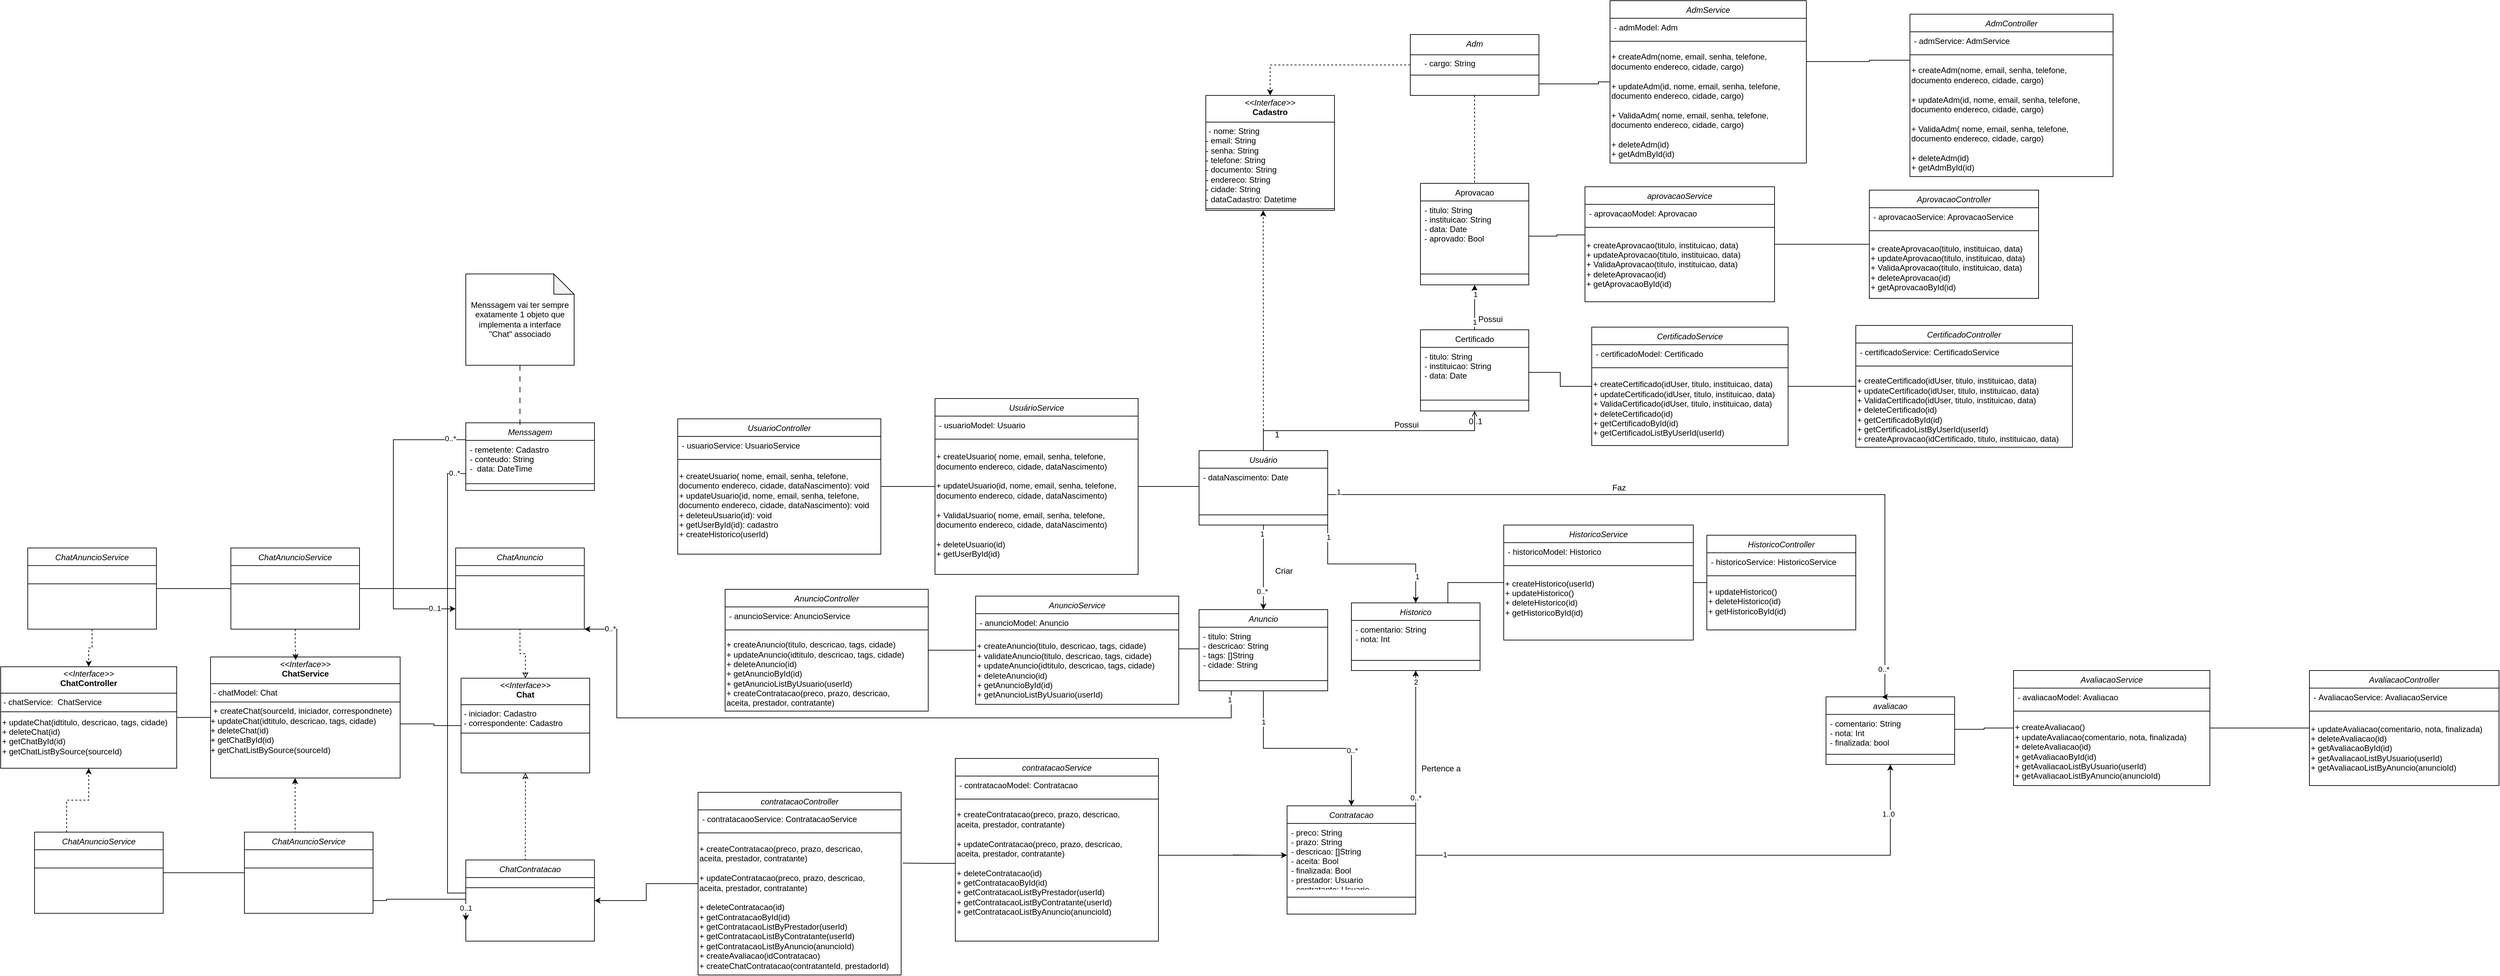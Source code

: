 <mxfile version="27.0.6">
  <diagram id="C5RBs43oDa-KdzZeNtuy" name="Page-1">
    <mxGraphModel dx="2467" dy="1658" grid="1" gridSize="10" guides="1" tooltips="1" connect="1" arrows="1" fold="1" page="1" pageScale="1" pageWidth="827" pageHeight="1169" math="0" shadow="0">
      <root>
        <mxCell id="WIyWlLk6GJQsqaUBKTNV-0" />
        <mxCell id="WIyWlLk6GJQsqaUBKTNV-1" parent="WIyWlLk6GJQsqaUBKTNV-0" />
        <mxCell id="O8F5lc-rOoyLp_R0ynQx-19" style="edgeStyle=orthogonalEdgeStyle;rounded=0;orthogonalLoop=1;jettySize=auto;html=1;exitX=0.5;exitY=1;exitDx=0;exitDy=0;entryX=0.5;entryY=0;entryDx=0;entryDy=0;" edge="1" parent="WIyWlLk6GJQsqaUBKTNV-1" source="zkfFHV4jXpPFQw0GAbJ--0" target="O8F5lc-rOoyLp_R0ynQx-16">
          <mxGeometry relative="1" as="geometry" />
        </mxCell>
        <mxCell id="O8F5lc-rOoyLp_R0ynQx-21" value="1" style="edgeLabel;html=1;align=center;verticalAlign=middle;resizable=0;points=[];" vertex="1" connectable="0" parent="O8F5lc-rOoyLp_R0ynQx-19">
          <mxGeometry x="-0.8" y="-2" relative="1" as="geometry">
            <mxPoint as="offset" />
          </mxGeometry>
        </mxCell>
        <mxCell id="O8F5lc-rOoyLp_R0ynQx-22" value="0..*" style="edgeLabel;html=1;align=center;verticalAlign=middle;resizable=0;points=[];" vertex="1" connectable="0" parent="O8F5lc-rOoyLp_R0ynQx-19">
          <mxGeometry x="0.567" y="-2" relative="1" as="geometry">
            <mxPoint as="offset" />
          </mxGeometry>
        </mxCell>
        <mxCell id="O8F5lc-rOoyLp_R0ynQx-109" style="edgeStyle=orthogonalEdgeStyle;rounded=0;orthogonalLoop=1;jettySize=auto;html=1;exitX=1;exitY=1;exitDx=0;exitDy=0;entryX=0.5;entryY=0;entryDx=0;entryDy=0;" edge="1" parent="WIyWlLk6GJQsqaUBKTNV-1" source="zkfFHV4jXpPFQw0GAbJ--0" target="O8F5lc-rOoyLp_R0ynQx-105">
          <mxGeometry relative="1" as="geometry" />
        </mxCell>
        <mxCell id="O8F5lc-rOoyLp_R0ynQx-212" value="1" style="edgeLabel;html=1;align=center;verticalAlign=middle;resizable=0;points=[];" vertex="1" connectable="0" parent="O8F5lc-rOoyLp_R0ynQx-109">
          <mxGeometry x="-0.859" y="1" relative="1" as="geometry">
            <mxPoint as="offset" />
          </mxGeometry>
        </mxCell>
        <mxCell id="O8F5lc-rOoyLp_R0ynQx-213" value="1" style="edgeLabel;html=1;align=center;verticalAlign=middle;resizable=0;points=[];" vertex="1" connectable="0" parent="O8F5lc-rOoyLp_R0ynQx-109">
          <mxGeometry x="0.679" y="2" relative="1" as="geometry">
            <mxPoint as="offset" />
          </mxGeometry>
        </mxCell>
        <mxCell id="zkfFHV4jXpPFQw0GAbJ--0" value="Usuário" style="swimlane;fontStyle=2;align=center;verticalAlign=top;childLayout=stackLayout;horizontal=1;startSize=26;horizontalStack=0;resizeParent=1;resizeLast=0;collapsible=1;marginBottom=0;rounded=0;shadow=0;strokeWidth=1;" parent="WIyWlLk6GJQsqaUBKTNV-1" vertex="1">
          <mxGeometry x="220" y="145" width="190" height="110" as="geometry">
            <mxRectangle x="230" y="140" width="160" height="26" as="alternateBounds" />
          </mxGeometry>
        </mxCell>
        <mxCell id="zkfFHV4jXpPFQw0GAbJ--3" value="- dataNascimento: Date" style="text;align=left;verticalAlign=top;spacingLeft=4;spacingRight=4;overflow=hidden;rotatable=0;points=[[0,0.5],[1,0.5]];portConstraint=eastwest;rounded=0;shadow=0;html=0;" parent="zkfFHV4jXpPFQw0GAbJ--0" vertex="1">
          <mxGeometry y="26" width="190" height="54" as="geometry" />
        </mxCell>
        <mxCell id="zkfFHV4jXpPFQw0GAbJ--4" value="" style="line;html=1;strokeWidth=1;align=left;verticalAlign=middle;spacingTop=-1;spacingLeft=3;spacingRight=3;rotatable=0;labelPosition=right;points=[];portConstraint=eastwest;" parent="zkfFHV4jXpPFQw0GAbJ--0" vertex="1">
          <mxGeometry y="80" width="190" height="30" as="geometry" />
        </mxCell>
        <mxCell id="O8F5lc-rOoyLp_R0ynQx-64" style="edgeStyle=orthogonalEdgeStyle;rounded=0;orthogonalLoop=1;jettySize=auto;html=1;exitX=0.5;exitY=0;exitDx=0;exitDy=0;entryX=0.5;entryY=1;entryDx=0;entryDy=0;" edge="1" parent="WIyWlLk6GJQsqaUBKTNV-1" source="zkfFHV4jXpPFQw0GAbJ--17" target="O8F5lc-rOoyLp_R0ynQx-52">
          <mxGeometry relative="1" as="geometry" />
        </mxCell>
        <mxCell id="O8F5lc-rOoyLp_R0ynQx-66" value="1" style="edgeLabel;html=1;align=center;verticalAlign=middle;resizable=0;points=[];" vertex="1" connectable="0" parent="O8F5lc-rOoyLp_R0ynQx-64">
          <mxGeometry x="-0.653" relative="1" as="geometry">
            <mxPoint as="offset" />
          </mxGeometry>
        </mxCell>
        <mxCell id="O8F5lc-rOoyLp_R0ynQx-67" value="1" style="edgeLabel;html=1;align=center;verticalAlign=middle;resizable=0;points=[];" vertex="1" connectable="0" parent="O8F5lc-rOoyLp_R0ynQx-64">
          <mxGeometry x="0.591" y="-1" relative="1" as="geometry">
            <mxPoint as="offset" />
          </mxGeometry>
        </mxCell>
        <mxCell id="zkfFHV4jXpPFQw0GAbJ--17" value="Certificado" style="swimlane;fontStyle=0;align=center;verticalAlign=top;childLayout=stackLayout;horizontal=1;startSize=26;horizontalStack=0;resizeParent=1;resizeLast=0;collapsible=1;marginBottom=0;rounded=0;shadow=0;strokeWidth=1;" parent="WIyWlLk6GJQsqaUBKTNV-1" vertex="1">
          <mxGeometry x="547" y="-33.64" width="160" height="120" as="geometry">
            <mxRectangle x="550" y="140" width="160" height="26" as="alternateBounds" />
          </mxGeometry>
        </mxCell>
        <mxCell id="zkfFHV4jXpPFQw0GAbJ--18" value="- titulo: String&#xa;- instituicao: String&#xa;- data: Date" style="text;align=left;verticalAlign=top;spacingLeft=4;spacingRight=4;overflow=hidden;rotatable=0;points=[[0,0.5],[1,0.5]];portConstraint=eastwest;" parent="zkfFHV4jXpPFQw0GAbJ--17" vertex="1">
          <mxGeometry y="26" width="160" height="74" as="geometry" />
        </mxCell>
        <mxCell id="zkfFHV4jXpPFQw0GAbJ--23" value="" style="line;html=1;strokeWidth=1;align=left;verticalAlign=middle;spacingTop=-1;spacingLeft=3;spacingRight=3;rotatable=0;labelPosition=right;points=[];portConstraint=eastwest;" parent="zkfFHV4jXpPFQw0GAbJ--17" vertex="1">
          <mxGeometry y="100" width="160" height="8" as="geometry" />
        </mxCell>
        <mxCell id="zkfFHV4jXpPFQw0GAbJ--26" value="" style="endArrow=open;shadow=0;strokeWidth=1;rounded=0;curved=0;endFill=1;edgeStyle=elbowEdgeStyle;elbow=vertical;" parent="WIyWlLk6GJQsqaUBKTNV-1" source="zkfFHV4jXpPFQw0GAbJ--0" target="zkfFHV4jXpPFQw0GAbJ--17" edge="1">
          <mxGeometry x="0.5" y="41" relative="1" as="geometry">
            <mxPoint x="380" y="192" as="sourcePoint" />
            <mxPoint x="540" y="192" as="targetPoint" />
            <mxPoint x="-40" y="32" as="offset" />
          </mxGeometry>
        </mxCell>
        <mxCell id="zkfFHV4jXpPFQw0GAbJ--27" value="1" style="resizable=0;align=left;verticalAlign=bottom;labelBackgroundColor=none;fontSize=12;" parent="zkfFHV4jXpPFQw0GAbJ--26" connectable="0" vertex="1">
          <mxGeometry x="-1" relative="1" as="geometry">
            <mxPoint x="15" y="-15" as="offset" />
          </mxGeometry>
        </mxCell>
        <mxCell id="zkfFHV4jXpPFQw0GAbJ--28" value="0..1" style="resizable=0;align=right;verticalAlign=bottom;labelBackgroundColor=none;fontSize=12;" parent="zkfFHV4jXpPFQw0GAbJ--26" connectable="0" vertex="1">
          <mxGeometry x="1" relative="1" as="geometry">
            <mxPoint x="13" y="24" as="offset" />
          </mxGeometry>
        </mxCell>
        <mxCell id="zkfFHV4jXpPFQw0GAbJ--29" value="Possui" style="text;html=1;resizable=0;points=[];;align=center;verticalAlign=middle;labelBackgroundColor=none;rounded=0;shadow=0;strokeWidth=1;fontSize=12;" parent="zkfFHV4jXpPFQw0GAbJ--26" vertex="1" connectable="0">
          <mxGeometry x="0.5" y="49" relative="1" as="geometry">
            <mxPoint x="-38" y="40" as="offset" />
          </mxGeometry>
        </mxCell>
        <mxCell id="O8F5lc-rOoyLp_R0ynQx-29" style="edgeStyle=orthogonalEdgeStyle;rounded=0;orthogonalLoop=1;jettySize=auto;html=1;exitX=0;exitY=0.5;exitDx=0;exitDy=0;entryX=1;entryY=0.5;entryDx=0;entryDy=0;endArrow=none;startFill=0;" edge="1" parent="WIyWlLk6GJQsqaUBKTNV-1" source="O8F5lc-rOoyLp_R0ynQx-0" target="O8F5lc-rOoyLp_R0ynQx-4">
          <mxGeometry relative="1" as="geometry" />
        </mxCell>
        <mxCell id="O8F5lc-rOoyLp_R0ynQx-0" value="UsuárioService" style="swimlane;fontStyle=2;align=center;verticalAlign=top;childLayout=stackLayout;horizontal=1;startSize=26;horizontalStack=0;resizeParent=1;resizeLast=0;collapsible=1;marginBottom=0;rounded=0;shadow=0;strokeWidth=1;" vertex="1" parent="WIyWlLk6GJQsqaUBKTNV-1">
          <mxGeometry x="-170" y="68" width="300" height="260" as="geometry">
            <mxRectangle x="230" y="140" width="160" height="26" as="alternateBounds" />
          </mxGeometry>
        </mxCell>
        <mxCell id="O8F5lc-rOoyLp_R0ynQx-1" value="- usuarioModel: Usuario" style="text;align=left;verticalAlign=top;spacingLeft=4;spacingRight=4;overflow=hidden;rotatable=0;points=[[0,0.5],[1,0.5]];portConstraint=eastwest;rounded=0;shadow=0;html=0;" vertex="1" parent="O8F5lc-rOoyLp_R0ynQx-0">
          <mxGeometry y="26" width="300" height="24" as="geometry" />
        </mxCell>
        <mxCell id="O8F5lc-rOoyLp_R0ynQx-2" value="" style="line;html=1;strokeWidth=1;align=left;verticalAlign=middle;spacingTop=-1;spacingLeft=3;spacingRight=3;rotatable=0;labelPosition=right;points=[];portConstraint=eastwest;" vertex="1" parent="O8F5lc-rOoyLp_R0ynQx-0">
          <mxGeometry y="50" width="300" height="20" as="geometry" />
        </mxCell>
        <mxCell id="O8F5lc-rOoyLp_R0ynQx-189" value="+ createUsuario( nome, email, senha, telefone,&amp;nbsp;&lt;div&gt;documento&amp;nbsp;&lt;span style=&quot;background-color: transparent; color: light-dark(rgb(0, 0, 0), rgb(255, 255, 255));&quot;&gt;endereco, cidade, dataNascimento)&lt;/span&gt;&lt;/div&gt;&lt;div&gt;&lt;span style=&quot;background-color: transparent; color: light-dark(rgb(0, 0, 0), rgb(255, 255, 255));&quot;&gt;&lt;br&gt;&lt;/span&gt;&lt;/div&gt;&lt;div&gt;&lt;span style=&quot;background-color: transparent; color: light-dark(rgb(0, 0, 0), rgb(255, 255, 255));&quot;&gt;+ updateUsuario(id,&amp;nbsp;&lt;/span&gt;&lt;span style=&quot;background-color: transparent; color: light-dark(rgb(0, 0, 0), rgb(255, 255, 255));&quot;&gt;nome, email, senha, telefone,&amp;nbsp;&lt;/span&gt;&lt;/div&gt;&lt;div&gt;documento&amp;nbsp;&lt;span style=&quot;background-color: transparent; color: light-dark(rgb(0, 0, 0), rgb(255, 255, 255));&quot;&gt;endereco, cidade, dataNascimento)&lt;/span&gt;&lt;/div&gt;&lt;div&gt;&lt;span style=&quot;background-color: transparent; color: light-dark(rgb(0, 0, 0), rgb(255, 255, 255));&quot;&gt;&lt;br&gt;&lt;/span&gt;&lt;/div&gt;&lt;div&gt;&lt;span style=&quot;background-color: transparent; color: light-dark(rgb(0, 0, 0), rgb(255, 255, 255));&quot;&gt;+ ValidaUsuario&lt;/span&gt;&lt;span style=&quot;background-color: transparent; color: light-dark(rgb(0, 0, 0), rgb(255, 255, 255));&quot;&gt;( nome, email, senha, telefone,&amp;nbsp;&lt;/span&gt;&lt;/div&gt;&lt;div&gt;documento&amp;nbsp;&lt;span style=&quot;background-color: transparent; color: light-dark(rgb(0, 0, 0), rgb(255, 255, 255));&quot;&gt;endereco, cidade, dataNascimento)&lt;/span&gt;&lt;/div&gt;&lt;div&gt;&lt;span style=&quot;background-color: transparent; color: light-dark(rgb(0, 0, 0), rgb(255, 255, 255));&quot;&gt;&lt;br&gt;&lt;/span&gt;&lt;/div&gt;&lt;div&gt;&lt;span style=&quot;background-color: transparent; color: light-dark(rgb(0, 0, 0), rgb(255, 255, 255));&quot;&gt;+ deleteUsuario(id)&lt;/span&gt;&lt;/div&gt;&lt;div&gt;&lt;span style=&quot;background-color: transparent; color: light-dark(rgb(0, 0, 0), rgb(255, 255, 255));&quot;&gt;+ getUserById(id)&lt;/span&gt;&lt;/div&gt;&lt;div&gt;&lt;span style=&quot;background-color: transparent; color: light-dark(rgb(0, 0, 0), rgb(255, 255, 255));&quot;&gt;&lt;br&gt;&lt;/span&gt;&lt;/div&gt;" style="text;html=1;align=left;verticalAlign=middle;resizable=0;points=[];autosize=1;strokeColor=none;fillColor=none;" vertex="1" parent="O8F5lc-rOoyLp_R0ynQx-0">
          <mxGeometry y="70" width="300" height="190" as="geometry" />
        </mxCell>
        <mxCell id="O8F5lc-rOoyLp_R0ynQx-3" style="edgeStyle=orthogonalEdgeStyle;rounded=0;orthogonalLoop=1;jettySize=auto;html=1;exitX=0;exitY=0.5;exitDx=0;exitDy=0;entryX=1;entryY=0.5;entryDx=0;entryDy=0;endArrow=none;startFill=0;" edge="1" parent="WIyWlLk6GJQsqaUBKTNV-1" source="zkfFHV4jXpPFQw0GAbJ--3" target="O8F5lc-rOoyLp_R0ynQx-0">
          <mxGeometry relative="1" as="geometry" />
        </mxCell>
        <mxCell id="O8F5lc-rOoyLp_R0ynQx-4" value="UsuarioController" style="swimlane;fontStyle=2;align=center;verticalAlign=top;childLayout=stackLayout;horizontal=1;startSize=26;horizontalStack=0;resizeParent=1;resizeLast=0;collapsible=1;marginBottom=0;rounded=0;shadow=0;strokeWidth=1;" vertex="1" parent="WIyWlLk6GJQsqaUBKTNV-1">
          <mxGeometry x="-550" y="98" width="300" height="200" as="geometry">
            <mxRectangle x="230" y="140" width="160" height="26" as="alternateBounds" />
          </mxGeometry>
        </mxCell>
        <mxCell id="O8F5lc-rOoyLp_R0ynQx-5" value="- usuarioService: UsuarioService" style="text;align=left;verticalAlign=top;spacingLeft=4;spacingRight=4;overflow=hidden;rotatable=0;points=[[0,0.5],[1,0.5]];portConstraint=eastwest;rounded=0;shadow=0;html=0;" vertex="1" parent="O8F5lc-rOoyLp_R0ynQx-4">
          <mxGeometry y="26" width="300" height="24" as="geometry" />
        </mxCell>
        <mxCell id="O8F5lc-rOoyLp_R0ynQx-6" value="" style="line;html=1;strokeWidth=1;align=left;verticalAlign=middle;spacingTop=-1;spacingLeft=3;spacingRight=3;rotatable=0;labelPosition=right;points=[];portConstraint=eastwest;" vertex="1" parent="O8F5lc-rOoyLp_R0ynQx-4">
          <mxGeometry y="50" width="300" height="20" as="geometry" />
        </mxCell>
        <mxCell id="O8F5lc-rOoyLp_R0ynQx-188" value="+ createUsuario( nome, email, senha, telefone,&amp;nbsp;&lt;div&gt;documento&amp;nbsp;&lt;span style=&quot;background-color: transparent; color: light-dark(rgb(0, 0, 0), rgb(255, 255, 255));&quot;&gt;endereco, cidade, dataNascimento): void&lt;/span&gt;&lt;/div&gt;&lt;div&gt;&lt;span style=&quot;background-color: transparent; color: light-dark(rgb(0, 0, 0), rgb(255, 255, 255));&quot;&gt;+ updateUsuario(id,&amp;nbsp;&lt;/span&gt;&lt;span style=&quot;background-color: transparent; color: light-dark(rgb(0, 0, 0), rgb(255, 255, 255));&quot;&gt;nome, email, senha, telefone,&amp;nbsp;&lt;/span&gt;&lt;/div&gt;&lt;div&gt;documento&amp;nbsp;&lt;span style=&quot;background-color: transparent; color: light-dark(rgb(0, 0, 0), rgb(255, 255, 255));&quot;&gt;endereco, cidade, dataNascimento): void&lt;/span&gt;&lt;/div&gt;&lt;div&gt;&lt;span style=&quot;background-color: transparent; color: light-dark(rgb(0, 0, 0), rgb(255, 255, 255));&quot;&gt;+ deleteuUsuario(id): void&lt;/span&gt;&lt;/div&gt;&lt;div&gt;&lt;span style=&quot;background-color: transparent; color: light-dark(rgb(0, 0, 0), rgb(255, 255, 255));&quot;&gt;+ getUserById(id): cadastro&lt;/span&gt;&lt;/div&gt;&lt;div&gt;&lt;span style=&quot;background-color: transparent; color: light-dark(rgb(0, 0, 0), rgb(255, 255, 255));&quot;&gt;+ createHistorico(userId)&lt;/span&gt;&lt;/div&gt;&lt;div&gt;&lt;span style=&quot;background-color: transparent; color: light-dark(rgb(0, 0, 0), rgb(255, 255, 255));&quot;&gt;&lt;br&gt;&lt;/span&gt;&lt;/div&gt;" style="text;html=1;align=left;verticalAlign=middle;resizable=0;points=[];autosize=1;strokeColor=none;fillColor=none;" vertex="1" parent="O8F5lc-rOoyLp_R0ynQx-4">
          <mxGeometry y="70" width="300" height="130" as="geometry" />
        </mxCell>
        <mxCell id="O8F5lc-rOoyLp_R0ynQx-46" style="edgeStyle=orthogonalEdgeStyle;rounded=0;orthogonalLoop=1;jettySize=auto;html=1;exitX=1;exitY=0.5;exitDx=0;exitDy=0;entryX=0;entryY=0.5;entryDx=0;entryDy=0;endArrow=none;startFill=0;" edge="1" parent="WIyWlLk6GJQsqaUBKTNV-1" source="O8F5lc-rOoyLp_R0ynQx-8" target="O8F5lc-rOoyLp_R0ynQx-11">
          <mxGeometry relative="1" as="geometry" />
        </mxCell>
        <mxCell id="O8F5lc-rOoyLp_R0ynQx-8" value="CertificadoService" style="swimlane;fontStyle=2;align=center;verticalAlign=top;childLayout=stackLayout;horizontal=1;startSize=26;horizontalStack=0;resizeParent=1;resizeLast=0;collapsible=1;marginBottom=0;rounded=0;shadow=0;strokeWidth=1;" vertex="1" parent="WIyWlLk6GJQsqaUBKTNV-1">
          <mxGeometry x="800" y="-37.5" width="290" height="175" as="geometry">
            <mxRectangle x="230" y="140" width="160" height="26" as="alternateBounds" />
          </mxGeometry>
        </mxCell>
        <mxCell id="O8F5lc-rOoyLp_R0ynQx-9" value="- certificadoModel: Certificado" style="text;align=left;verticalAlign=top;spacingLeft=4;spacingRight=4;overflow=hidden;rotatable=0;points=[[0,0.5],[1,0.5]];portConstraint=eastwest;rounded=0;shadow=0;html=0;" vertex="1" parent="O8F5lc-rOoyLp_R0ynQx-8">
          <mxGeometry y="26" width="290" height="24" as="geometry" />
        </mxCell>
        <mxCell id="O8F5lc-rOoyLp_R0ynQx-10" value="" style="line;html=1;strokeWidth=1;align=left;verticalAlign=middle;spacingTop=-1;spacingLeft=3;spacingRight=3;rotatable=0;labelPosition=right;points=[];portConstraint=eastwest;" vertex="1" parent="O8F5lc-rOoyLp_R0ynQx-8">
          <mxGeometry y="50" width="290" height="20" as="geometry" />
        </mxCell>
        <mxCell id="O8F5lc-rOoyLp_R0ynQx-207" value="+ createCertificado(idUser, titulo, instituicao, data&lt;span style=&quot;background-color: transparent; color: light-dark(rgb(0, 0, 0), rgb(255, 255, 255));&quot;&gt;)&lt;/span&gt;&lt;div&gt;&lt;span style=&quot;background-color: transparent; color: light-dark(rgb(0, 0, 0), rgb(255, 255, 255));&quot;&gt;+ update&lt;/span&gt;&lt;span style=&quot;background-color: transparent; color: light-dark(rgb(0, 0, 0), rgb(255, 255, 255));&quot;&gt;Certificado(idUser, titulo, instituicao, data&lt;/span&gt;&lt;span style=&quot;background-color: transparent; color: light-dark(rgb(0, 0, 0), rgb(255, 255, 255));&quot;&gt;)&lt;/span&gt;&lt;/div&gt;&lt;div&gt;&lt;span style=&quot;background-color: transparent; color: light-dark(rgb(0, 0, 0), rgb(255, 255, 255));&quot;&gt;+ Valida&lt;/span&gt;&lt;span style=&quot;background-color: transparent; color: light-dark(rgb(0, 0, 0), rgb(255, 255, 255));&quot;&gt;Certificado(idUser, titulo, instituicao, data&lt;/span&gt;&lt;span style=&quot;background-color: transparent; color: light-dark(rgb(0, 0, 0), rgb(255, 255, 255));&quot;&gt;)&lt;/span&gt;&lt;/div&gt;&lt;div&gt;&lt;span style=&quot;background-color: transparent; color: light-dark(rgb(0, 0, 0), rgb(255, 255, 255));&quot;&gt;+ deleteCertificado&lt;/span&gt;&lt;span style=&quot;background-color: transparent; color: light-dark(rgb(0, 0, 0), rgb(255, 255, 255));&quot;&gt;(id)&lt;/span&gt;&lt;/div&gt;&lt;div&gt;&lt;span style=&quot;background-color: transparent; color: light-dark(rgb(0, 0, 0), rgb(255, 255, 255));&quot;&gt;+ getCertificado&lt;/span&gt;&lt;span style=&quot;background-color: transparent; color: light-dark(rgb(0, 0, 0), rgb(255, 255, 255));&quot;&gt;ById(id)&lt;/span&gt;&lt;/div&gt;&lt;div&gt;&lt;span style=&quot;background-color: transparent; color: light-dark(rgb(0, 0, 0), rgb(255, 255, 255));&quot;&gt;+ getCertificadoListByUserId(userId)&lt;/span&gt;&lt;/div&gt;" style="text;html=1;align=left;verticalAlign=middle;resizable=0;points=[];autosize=1;strokeColor=none;fillColor=none;" vertex="1" parent="O8F5lc-rOoyLp_R0ynQx-8">
          <mxGeometry y="70" width="290" height="100" as="geometry" />
        </mxCell>
        <mxCell id="O8F5lc-rOoyLp_R0ynQx-11" value="CertificadoController" style="swimlane;fontStyle=2;align=center;verticalAlign=top;childLayout=stackLayout;horizontal=1;startSize=26;horizontalStack=0;resizeParent=1;resizeLast=0;collapsible=1;marginBottom=0;rounded=0;shadow=0;strokeWidth=1;" vertex="1" parent="WIyWlLk6GJQsqaUBKTNV-1">
          <mxGeometry x="1190" y="-40" width="320" height="180" as="geometry">
            <mxRectangle x="230" y="140" width="160" height="26" as="alternateBounds" />
          </mxGeometry>
        </mxCell>
        <mxCell id="O8F5lc-rOoyLp_R0ynQx-12" value="- certificadoService: CertificadoService" style="text;align=left;verticalAlign=top;spacingLeft=4;spacingRight=4;overflow=hidden;rotatable=0;points=[[0,0.5],[1,0.5]];portConstraint=eastwest;rounded=0;shadow=0;html=0;" vertex="1" parent="O8F5lc-rOoyLp_R0ynQx-11">
          <mxGeometry y="26" width="320" height="24" as="geometry" />
        </mxCell>
        <mxCell id="O8F5lc-rOoyLp_R0ynQx-13" value="" style="line;html=1;strokeWidth=1;align=left;verticalAlign=middle;spacingTop=-1;spacingLeft=3;spacingRight=3;rotatable=0;labelPosition=right;points=[];portConstraint=eastwest;" vertex="1" parent="O8F5lc-rOoyLp_R0ynQx-11">
          <mxGeometry y="50" width="320" height="20" as="geometry" />
        </mxCell>
        <mxCell id="O8F5lc-rOoyLp_R0ynQx-208" value="+ createCertificado(idUser, titulo, instituicao, data&lt;span style=&quot;color: light-dark(rgb(0, 0, 0), rgb(255, 255, 255)); background-color: transparent;&quot;&gt;)&lt;/span&gt;&lt;div&gt;&lt;span style=&quot;background-color: transparent; color: light-dark(rgb(0, 0, 0), rgb(255, 255, 255));&quot;&gt;+ update&lt;/span&gt;&lt;span style=&quot;background-color: transparent; color: light-dark(rgb(0, 0, 0), rgb(255, 255, 255));&quot;&gt;Certificado(idUser, titulo, instituicao, data&lt;/span&gt;&lt;span style=&quot;background-color: transparent; color: light-dark(rgb(0, 0, 0), rgb(255, 255, 255));&quot;&gt;)&lt;/span&gt;&lt;/div&gt;&lt;div&gt;&lt;span style=&quot;background-color: transparent; color: light-dark(rgb(0, 0, 0), rgb(255, 255, 255));&quot;&gt;+ Valida&lt;/span&gt;&lt;span style=&quot;background-color: transparent; color: light-dark(rgb(0, 0, 0), rgb(255, 255, 255));&quot;&gt;Certificado(idUser, titulo, instituicao, data&lt;/span&gt;&lt;span style=&quot;background-color: transparent; color: light-dark(rgb(0, 0, 0), rgb(255, 255, 255));&quot;&gt;)&lt;/span&gt;&lt;/div&gt;&lt;div&gt;&lt;span style=&quot;background-color: transparent; color: light-dark(rgb(0, 0, 0), rgb(255, 255, 255));&quot;&gt;+ deleteCertificado&lt;/span&gt;&lt;span style=&quot;background-color: transparent; color: light-dark(rgb(0, 0, 0), rgb(255, 255, 255));&quot;&gt;(id)&lt;/span&gt;&lt;/div&gt;&lt;div&gt;&lt;span style=&quot;background-color: transparent; color: light-dark(rgb(0, 0, 0), rgb(255, 255, 255));&quot;&gt;+ getCertificado&lt;/span&gt;&lt;span style=&quot;background-color: transparent; color: light-dark(rgb(0, 0, 0), rgb(255, 255, 255));&quot;&gt;ById(id)&lt;/span&gt;&lt;/div&gt;&lt;div&gt;&lt;span style=&quot;background-color: transparent; color: light-dark(rgb(0, 0, 0), rgb(255, 255, 255));&quot;&gt;+ getCertificadoListByUserId(userId)&lt;/span&gt;&lt;/div&gt;&lt;div&gt;+ createAprovacao(&lt;span style=&quot;background-color: transparent; color: light-dark(rgb(0, 0, 0), rgb(255, 255, 255));&quot;&gt;idCertificado, titulo, instituicao, data&lt;/span&gt;&lt;span style=&quot;background-color: transparent; color: light-dark(rgb(0, 0, 0), rgb(255, 255, 255));&quot;&gt;)&lt;/span&gt;&lt;/div&gt;" style="text;html=1;align=left;verticalAlign=middle;resizable=0;points=[];autosize=1;strokeColor=none;fillColor=none;" vertex="1" parent="O8F5lc-rOoyLp_R0ynQx-11">
          <mxGeometry y="70" width="320" height="110" as="geometry" />
        </mxCell>
        <mxCell id="O8F5lc-rOoyLp_R0ynQx-35" style="edgeStyle=orthogonalEdgeStyle;rounded=0;orthogonalLoop=1;jettySize=auto;html=1;exitX=0.5;exitY=1;exitDx=0;exitDy=0;entryX=0.5;entryY=0;entryDx=0;entryDy=0;" edge="1" parent="WIyWlLk6GJQsqaUBKTNV-1" source="O8F5lc-rOoyLp_R0ynQx-16" target="O8F5lc-rOoyLp_R0ynQx-23">
          <mxGeometry relative="1" as="geometry" />
        </mxCell>
        <mxCell id="O8F5lc-rOoyLp_R0ynQx-36" value="1" style="edgeLabel;html=1;align=center;verticalAlign=middle;resizable=0;points=[];" vertex="1" connectable="0" parent="O8F5lc-rOoyLp_R0ynQx-35">
          <mxGeometry x="-0.692" relative="1" as="geometry">
            <mxPoint as="offset" />
          </mxGeometry>
        </mxCell>
        <mxCell id="O8F5lc-rOoyLp_R0ynQx-37" value="0..*" style="edgeLabel;html=1;align=center;verticalAlign=middle;resizable=0;points=[];" vertex="1" connectable="0" parent="O8F5lc-rOoyLp_R0ynQx-35">
          <mxGeometry x="0.454" y="1" relative="1" as="geometry">
            <mxPoint as="offset" />
          </mxGeometry>
        </mxCell>
        <mxCell id="O8F5lc-rOoyLp_R0ynQx-192" style="edgeStyle=orthogonalEdgeStyle;rounded=0;orthogonalLoop=1;jettySize=auto;html=1;exitX=0.25;exitY=1;exitDx=0;exitDy=0;entryX=1;entryY=1;entryDx=0;entryDy=0;" edge="1" parent="WIyWlLk6GJQsqaUBKTNV-1" source="O8F5lc-rOoyLp_R0ynQx-16" target="O8F5lc-rOoyLp_R0ynQx-125">
          <mxGeometry relative="1" as="geometry">
            <Array as="points">
              <mxPoint x="268" y="540" />
              <mxPoint x="-640" y="540" />
              <mxPoint x="-640" y="409" />
            </Array>
          </mxGeometry>
        </mxCell>
        <mxCell id="O8F5lc-rOoyLp_R0ynQx-193" value="1" style="edgeLabel;html=1;align=center;verticalAlign=middle;resizable=0;points=[];" vertex="1" connectable="0" parent="O8F5lc-rOoyLp_R0ynQx-192">
          <mxGeometry x="-0.977" y="-3" relative="1" as="geometry">
            <mxPoint as="offset" />
          </mxGeometry>
        </mxCell>
        <mxCell id="O8F5lc-rOoyLp_R0ynQx-194" value="0..*" style="edgeLabel;html=1;align=center;verticalAlign=middle;resizable=0;points=[];" vertex="1" connectable="0" parent="O8F5lc-rOoyLp_R0ynQx-192">
          <mxGeometry x="0.933" y="-1" relative="1" as="geometry">
            <mxPoint as="offset" />
          </mxGeometry>
        </mxCell>
        <mxCell id="O8F5lc-rOoyLp_R0ynQx-16" value="Anuncio" style="swimlane;fontStyle=2;align=center;verticalAlign=top;childLayout=stackLayout;horizontal=1;startSize=26;horizontalStack=0;resizeParent=1;resizeLast=0;collapsible=1;marginBottom=0;rounded=0;shadow=0;strokeWidth=1;" vertex="1" parent="WIyWlLk6GJQsqaUBKTNV-1">
          <mxGeometry x="220" y="380" width="190" height="120" as="geometry">
            <mxRectangle x="230" y="140" width="160" height="26" as="alternateBounds" />
          </mxGeometry>
        </mxCell>
        <mxCell id="O8F5lc-rOoyLp_R0ynQx-17" value="- titulo: String&#xa;- descricao: String&#xa;- tags: []String&#xa;- cidade: String" style="text;align=left;verticalAlign=top;spacingLeft=4;spacingRight=4;overflow=hidden;rotatable=0;points=[[0,0.5],[1,0.5]];portConstraint=eastwest;rounded=0;shadow=0;html=0;" vertex="1" parent="O8F5lc-rOoyLp_R0ynQx-16">
          <mxGeometry y="26" width="190" height="64" as="geometry" />
        </mxCell>
        <mxCell id="O8F5lc-rOoyLp_R0ynQx-18" value="" style="line;html=1;strokeWidth=1;align=left;verticalAlign=middle;spacingTop=-1;spacingLeft=3;spacingRight=3;rotatable=0;labelPosition=right;points=[];portConstraint=eastwest;" vertex="1" parent="O8F5lc-rOoyLp_R0ynQx-16">
          <mxGeometry y="90" width="190" height="30" as="geometry" />
        </mxCell>
        <mxCell id="O8F5lc-rOoyLp_R0ynQx-20" value="Criar" style="text;html=1;align=center;verticalAlign=middle;resizable=0;points=[];autosize=1;strokeColor=none;fillColor=none;" vertex="1" parent="WIyWlLk6GJQsqaUBKTNV-1">
          <mxGeometry x="320" y="308" width="50" height="30" as="geometry" />
        </mxCell>
        <mxCell id="O8F5lc-rOoyLp_R0ynQx-110" style="edgeStyle=orthogonalEdgeStyle;rounded=0;orthogonalLoop=1;jettySize=auto;html=1;exitX=1;exitY=0;exitDx=0;exitDy=0;entryX=0.5;entryY=1;entryDx=0;entryDy=0;" edge="1" parent="WIyWlLk6GJQsqaUBKTNV-1" source="O8F5lc-rOoyLp_R0ynQx-23" target="O8F5lc-rOoyLp_R0ynQx-105">
          <mxGeometry relative="1" as="geometry" />
        </mxCell>
        <mxCell id="O8F5lc-rOoyLp_R0ynQx-203" value="2" style="edgeLabel;html=1;align=center;verticalAlign=middle;resizable=0;points=[];" vertex="1" connectable="0" parent="O8F5lc-rOoyLp_R0ynQx-110">
          <mxGeometry x="0.828" relative="1" as="geometry">
            <mxPoint as="offset" />
          </mxGeometry>
        </mxCell>
        <mxCell id="O8F5lc-rOoyLp_R0ynQx-204" value="0..*" style="edgeLabel;html=1;align=center;verticalAlign=middle;resizable=0;points=[];" vertex="1" connectable="0" parent="O8F5lc-rOoyLp_R0ynQx-110">
          <mxGeometry x="-0.875" relative="1" as="geometry">
            <mxPoint as="offset" />
          </mxGeometry>
        </mxCell>
        <mxCell id="O8F5lc-rOoyLp_R0ynQx-23" value="Contratacao" style="swimlane;fontStyle=2;align=center;verticalAlign=top;childLayout=stackLayout;horizontal=1;startSize=26;horizontalStack=0;resizeParent=1;resizeLast=0;collapsible=1;marginBottom=0;rounded=0;shadow=0;strokeWidth=1;" vertex="1" parent="WIyWlLk6GJQsqaUBKTNV-1">
          <mxGeometry x="350" y="670" width="190" height="160" as="geometry">
            <mxRectangle x="230" y="140" width="160" height="26" as="alternateBounds" />
          </mxGeometry>
        </mxCell>
        <mxCell id="O8F5lc-rOoyLp_R0ynQx-47" style="edgeStyle=orthogonalEdgeStyle;rounded=0;orthogonalLoop=1;jettySize=auto;html=1;exitX=0;exitY=0.5;exitDx=0;exitDy=0;endArrow=none;startFill=0;" edge="1" parent="O8F5lc-rOoyLp_R0ynQx-23" source="O8F5lc-rOoyLp_R0ynQx-24">
          <mxGeometry relative="1" as="geometry">
            <mxPoint x="-80.0" y="72.667" as="targetPoint" />
          </mxGeometry>
        </mxCell>
        <mxCell id="O8F5lc-rOoyLp_R0ynQx-24" value="- preco: String&#xa;- prazo: String&#xa;- descricao: []String&#xa;- aceita: Bool&#xa;- finalizada: Bool&#xa;- prestador: Usuario&#xa;- contratante: Usuario" style="text;align=left;verticalAlign=top;spacingLeft=4;spacingRight=4;overflow=hidden;rotatable=0;points=[[0,0.5],[1,0.5]];portConstraint=eastwest;rounded=0;shadow=0;html=0;" vertex="1" parent="O8F5lc-rOoyLp_R0ynQx-23">
          <mxGeometry y="26" width="190" height="94" as="geometry" />
        </mxCell>
        <mxCell id="O8F5lc-rOoyLp_R0ynQx-25" value="" style="line;html=1;strokeWidth=1;align=left;verticalAlign=middle;spacingTop=-1;spacingLeft=3;spacingRight=3;rotatable=0;labelPosition=right;points=[];portConstraint=eastwest;" vertex="1" parent="O8F5lc-rOoyLp_R0ynQx-23">
          <mxGeometry y="120" width="190" height="30" as="geometry" />
        </mxCell>
        <mxCell id="O8F5lc-rOoyLp_R0ynQx-34" style="edgeStyle=orthogonalEdgeStyle;rounded=0;orthogonalLoop=1;jettySize=auto;html=1;exitX=0;exitY=0.5;exitDx=0;exitDy=0;entryX=1;entryY=0.5;entryDx=0;entryDy=0;endArrow=none;startFill=0;" edge="1" parent="WIyWlLk6GJQsqaUBKTNV-1" source="O8F5lc-rOoyLp_R0ynQx-26" target="O8F5lc-rOoyLp_R0ynQx-31">
          <mxGeometry relative="1" as="geometry" />
        </mxCell>
        <mxCell id="O8F5lc-rOoyLp_R0ynQx-26" value="AnuncioService" style="swimlane;fontStyle=2;align=center;verticalAlign=top;childLayout=stackLayout;horizontal=1;startSize=26;horizontalStack=0;resizeParent=1;resizeLast=0;collapsible=1;marginBottom=0;rounded=0;shadow=0;strokeWidth=1;" vertex="1" parent="WIyWlLk6GJQsqaUBKTNV-1">
          <mxGeometry x="-110" y="360" width="300" height="160" as="geometry">
            <mxRectangle x="230" y="140" width="160" height="26" as="alternateBounds" />
          </mxGeometry>
        </mxCell>
        <mxCell id="O8F5lc-rOoyLp_R0ynQx-27" value="- anuncioModel: Anuncio" style="text;align=left;verticalAlign=top;spacingLeft=4;spacingRight=4;overflow=hidden;rotatable=0;points=[[0,0.5],[1,0.5]];portConstraint=eastwest;rounded=0;shadow=0;html=0;" vertex="1" parent="O8F5lc-rOoyLp_R0ynQx-26">
          <mxGeometry y="26" width="300" height="14" as="geometry" />
        </mxCell>
        <mxCell id="O8F5lc-rOoyLp_R0ynQx-28" value="" style="line;html=1;strokeWidth=1;align=left;verticalAlign=middle;spacingTop=-1;spacingLeft=3;spacingRight=3;rotatable=0;labelPosition=right;points=[];portConstraint=eastwest;" vertex="1" parent="O8F5lc-rOoyLp_R0ynQx-26">
          <mxGeometry y="40" width="300" height="20" as="geometry" />
        </mxCell>
        <mxCell id="O8F5lc-rOoyLp_R0ynQx-190" value="+ createAnuncio(titulo, descricao, tags, cidade&lt;span style=&quot;background-color: transparent; color: light-dark(rgb(0, 0, 0), rgb(255, 255, 255));&quot;&gt;)&lt;/span&gt;&lt;div&gt;+ validateAnuncio(titulo, descricao, tags, cidade&lt;span style=&quot;color: light-dark(rgb(0, 0, 0), rgb(255, 255, 255)); background-color: transparent;&quot;&gt;)&lt;/span&gt;&lt;/div&gt;&lt;div&gt;&lt;div&gt;&lt;span style=&quot;background-color: transparent; color: light-dark(rgb(0, 0, 0), rgb(255, 255, 255));&quot;&gt;+ updateAnuncio(id&lt;/span&gt;&lt;span style=&quot;background-color: transparent; color: light-dark(rgb(0, 0, 0), rgb(255, 255, 255));&quot;&gt;titulo, descricao, tags, cidade&lt;/span&gt;&lt;span style=&quot;background-color: transparent; color: light-dark(rgb(0, 0, 0), rgb(255, 255, 255));&quot;&gt;)&lt;/span&gt;&lt;/div&gt;&lt;div&gt;&lt;span style=&quot;background-color: transparent; color: light-dark(rgb(0, 0, 0), rgb(255, 255, 255));&quot;&gt;+ deleteAnuncio(id)&lt;/span&gt;&lt;/div&gt;&lt;div&gt;&lt;span style=&quot;background-color: transparent; color: light-dark(rgb(0, 0, 0), rgb(255, 255, 255));&quot;&gt;+ getAnuncioById(id)&lt;/span&gt;&lt;/div&gt;&lt;div&gt;&lt;span style=&quot;background-color: transparent; color: light-dark(rgb(0, 0, 0), rgb(255, 255, 255));&quot;&gt;+ getAnuncioListByUsuario(userId)&lt;/span&gt;&lt;/div&gt;&lt;/div&gt;" style="text;html=1;align=left;verticalAlign=middle;resizable=0;points=[];autosize=1;strokeColor=none;fillColor=none;" vertex="1" parent="O8F5lc-rOoyLp_R0ynQx-26">
          <mxGeometry y="60" width="300" height="100" as="geometry" />
        </mxCell>
        <mxCell id="O8F5lc-rOoyLp_R0ynQx-31" value="AnuncioController" style="swimlane;fontStyle=2;align=center;verticalAlign=top;childLayout=stackLayout;horizontal=1;startSize=26;horizontalStack=0;resizeParent=1;resizeLast=0;collapsible=1;marginBottom=0;rounded=0;shadow=0;strokeWidth=1;" vertex="1" parent="WIyWlLk6GJQsqaUBKTNV-1">
          <mxGeometry x="-480" y="350" width="300" height="180" as="geometry">
            <mxRectangle x="230" y="140" width="160" height="26" as="alternateBounds" />
          </mxGeometry>
        </mxCell>
        <mxCell id="O8F5lc-rOoyLp_R0ynQx-32" value="- anuncioService: AnuncioService" style="text;align=left;verticalAlign=top;spacingLeft=4;spacingRight=4;overflow=hidden;rotatable=0;points=[[0,0.5],[1,0.5]];portConstraint=eastwest;rounded=0;shadow=0;html=0;" vertex="1" parent="O8F5lc-rOoyLp_R0ynQx-31">
          <mxGeometry y="26" width="300" height="24" as="geometry" />
        </mxCell>
        <mxCell id="O8F5lc-rOoyLp_R0ynQx-33" value="" style="line;html=1;strokeWidth=1;align=left;verticalAlign=middle;spacingTop=-1;spacingLeft=3;spacingRight=3;rotatable=0;labelPosition=right;points=[];portConstraint=eastwest;" vertex="1" parent="O8F5lc-rOoyLp_R0ynQx-31">
          <mxGeometry y="50" width="300" height="20" as="geometry" />
        </mxCell>
        <mxCell id="O8F5lc-rOoyLp_R0ynQx-191" value="+ createAnuncio(titulo, descricao, tags, cidade&lt;span style=&quot;color: light-dark(rgb(0, 0, 0), rgb(255, 255, 255)); background-color: transparent;&quot;&gt;)&lt;/span&gt;&lt;div&gt;&lt;span style=&quot;background-color: transparent; color: light-dark(rgb(0, 0, 0), rgb(255, 255, 255));&quot;&gt;+ updateAnuncio(id&lt;/span&gt;&lt;span style=&quot;background-color: transparent; color: light-dark(rgb(0, 0, 0), rgb(255, 255, 255));&quot;&gt;titulo, descricao, tags, cidade&lt;/span&gt;&lt;span style=&quot;background-color: transparent; color: light-dark(rgb(0, 0, 0), rgb(255, 255, 255));&quot;&gt;)&lt;/span&gt;&lt;/div&gt;&lt;div&gt;&lt;span style=&quot;background-color: transparent; color: light-dark(rgb(0, 0, 0), rgb(255, 255, 255));&quot;&gt;+ deleteAnuncio(id)&lt;/span&gt;&lt;/div&gt;&lt;div&gt;&lt;span style=&quot;background-color: transparent; color: light-dark(rgb(0, 0, 0), rgb(255, 255, 255));&quot;&gt;+ getAnuncioById(id)&lt;/span&gt;&lt;/div&gt;&lt;div&gt;&lt;span style=&quot;background-color: transparent; color: light-dark(rgb(0, 0, 0), rgb(255, 255, 255));&quot;&gt;+ getAnuncioListByUsuario(userId)&lt;/span&gt;&lt;/div&gt;&lt;div&gt;+ createContratacao&lt;span style=&quot;background-color: transparent; color: light-dark(rgb(0, 0, 0), rgb(255, 255, 255));&quot;&gt;(preco, prazo, descricao,&amp;nbsp;&lt;/span&gt;&lt;/div&gt;&lt;div&gt;aceita, prestador, contratante&lt;span style=&quot;color: light-dark(rgb(0, 0, 0), rgb(255, 255, 255)); background-color: transparent;&quot;&gt;)&lt;/span&gt;&lt;/div&gt;" style="text;html=1;align=left;verticalAlign=middle;resizable=0;points=[];autosize=1;strokeColor=none;fillColor=none;" vertex="1" parent="O8F5lc-rOoyLp_R0ynQx-31">
          <mxGeometry y="70" width="300" height="110" as="geometry" />
        </mxCell>
        <mxCell id="O8F5lc-rOoyLp_R0ynQx-197" value="" style="edgeStyle=orthogonalEdgeStyle;rounded=0;orthogonalLoop=1;jettySize=auto;html=1;" edge="1" parent="WIyWlLk6GJQsqaUBKTNV-1" source="O8F5lc-rOoyLp_R0ynQx-38" target="O8F5lc-rOoyLp_R0ynQx-24">
          <mxGeometry relative="1" as="geometry">
            <Array as="points">
              <mxPoint x="210" y="743" />
              <mxPoint x="210" y="743" />
            </Array>
          </mxGeometry>
        </mxCell>
        <mxCell id="O8F5lc-rOoyLp_R0ynQx-38" value="contratacaoService" style="swimlane;fontStyle=2;align=center;verticalAlign=top;childLayout=stackLayout;horizontal=1;startSize=26;horizontalStack=0;resizeParent=1;resizeLast=0;collapsible=1;marginBottom=0;rounded=0;shadow=0;strokeWidth=1;" vertex="1" parent="WIyWlLk6GJQsqaUBKTNV-1">
          <mxGeometry x="-140" y="600" width="300" height="270" as="geometry">
            <mxRectangle x="230" y="140" width="160" height="26" as="alternateBounds" />
          </mxGeometry>
        </mxCell>
        <mxCell id="O8F5lc-rOoyLp_R0ynQx-39" value="- contratacaoModel: Contratacao" style="text;align=left;verticalAlign=top;spacingLeft=4;spacingRight=4;overflow=hidden;rotatable=0;points=[[0,0.5],[1,0.5]];portConstraint=eastwest;rounded=0;shadow=0;html=0;" vertex="1" parent="O8F5lc-rOoyLp_R0ynQx-38">
          <mxGeometry y="26" width="300" height="24" as="geometry" />
        </mxCell>
        <mxCell id="O8F5lc-rOoyLp_R0ynQx-40" value="" style="line;html=1;strokeWidth=1;align=left;verticalAlign=middle;spacingTop=-1;spacingLeft=3;spacingRight=3;rotatable=0;labelPosition=right;points=[];portConstraint=eastwest;" vertex="1" parent="O8F5lc-rOoyLp_R0ynQx-38">
          <mxGeometry y="50" width="300" height="20" as="geometry" />
        </mxCell>
        <mxCell id="O8F5lc-rOoyLp_R0ynQx-196" value="&lt;span style=&quot;&quot;&gt;+ createContratacao(preco, prazo, descricao,&amp;nbsp;&lt;/span&gt;&lt;div&gt;&lt;span style=&quot;&quot;&gt;aceita, prestador, contratante&lt;/span&gt;&lt;span style=&quot;color: light-dark(rgb(0, 0, 0), rgb(255, 255, 255)); background-color: transparent;&quot;&gt;)&lt;/span&gt;&lt;div&gt;&lt;div&gt;&lt;div&gt;&lt;span style=&quot;background-color: transparent; color: light-dark(rgb(0, 0, 0), rgb(255, 255, 255));&quot;&gt;&lt;br&gt;&lt;/span&gt;&lt;/div&gt;&lt;div&gt;&lt;span style=&quot;background-color: transparent; color: light-dark(rgb(0, 0, 0), rgb(255, 255, 255));&quot;&gt;+ updateContratacao&lt;/span&gt;&lt;span style=&quot;background-color: transparent; color: light-dark(rgb(0, 0, 0), rgb(255, 255, 255));&quot;&gt;(preco, prazo, descricao,&amp;nbsp;&lt;/span&gt;&lt;/div&gt;&lt;div&gt;&lt;span style=&quot;background-color: transparent; color: light-dark(rgb(0, 0, 0), rgb(255, 255, 255));&quot;&gt;aceita, prestador, contratante&lt;/span&gt;&lt;span style=&quot;background-color: transparent; color: light-dark(rgb(0, 0, 0), rgb(255, 255, 255));&quot;&gt;)&lt;/span&gt;&lt;/div&gt;&lt;div&gt;&lt;span style=&quot;background-color: transparent; color: light-dark(rgb(0, 0, 0), rgb(255, 255, 255));&quot;&gt;&lt;br&gt;&lt;/span&gt;&lt;/div&gt;&lt;div&gt;&lt;span style=&quot;background-color: transparent; color: light-dark(rgb(0, 0, 0), rgb(255, 255, 255));&quot;&gt;+ deleteContratacao(id)&lt;/span&gt;&lt;/div&gt;&lt;div&gt;&lt;span style=&quot;background-color: transparent; color: light-dark(rgb(0, 0, 0), rgb(255, 255, 255));&quot;&gt;+ getContratacaoById(id)&lt;/span&gt;&lt;/div&gt;&lt;div&gt;&lt;span style=&quot;background-color: transparent; color: light-dark(rgb(0, 0, 0), rgb(255, 255, 255));&quot;&gt;+ getContratacaoListByPrestador(userId)&lt;/span&gt;&lt;/div&gt;&lt;/div&gt;&lt;div&gt;+ getContratacaoListByContratante(userId)&lt;span style=&quot;background-color: transparent; color: light-dark(rgb(0, 0, 0), rgb(255, 255, 255));&quot;&gt;&lt;/span&gt;&lt;/div&gt;&lt;div&gt;+ getContratacaoListByAnuncio(anuncioId)&lt;/div&gt;&lt;/div&gt;&lt;/div&gt;" style="text;html=1;align=left;verticalAlign=middle;resizable=0;points=[];autosize=1;strokeColor=none;fillColor=none;" vertex="1" parent="O8F5lc-rOoyLp_R0ynQx-38">
          <mxGeometry y="70" width="300" height="170" as="geometry" />
        </mxCell>
        <mxCell id="O8F5lc-rOoyLp_R0ynQx-150" style="edgeStyle=orthogonalEdgeStyle;rounded=0;orthogonalLoop=1;jettySize=auto;html=1;exitX=0;exitY=0.5;exitDx=0;exitDy=0;entryX=1;entryY=0.5;entryDx=0;entryDy=0;" edge="1" parent="WIyWlLk6GJQsqaUBKTNV-1" source="O8F5lc-rOoyLp_R0ynQx-41" target="O8F5lc-rOoyLp_R0ynQx-133">
          <mxGeometry relative="1" as="geometry" />
        </mxCell>
        <mxCell id="O8F5lc-rOoyLp_R0ynQx-41" value="contratacaoController" style="swimlane;fontStyle=2;align=center;verticalAlign=top;childLayout=stackLayout;horizontal=1;startSize=26;horizontalStack=0;resizeParent=1;resizeLast=0;collapsible=1;marginBottom=0;rounded=0;shadow=0;strokeWidth=1;" vertex="1" parent="WIyWlLk6GJQsqaUBKTNV-1">
          <mxGeometry x="-520" y="650" width="300" height="270" as="geometry">
            <mxRectangle x="230" y="140" width="160" height="26" as="alternateBounds" />
          </mxGeometry>
        </mxCell>
        <mxCell id="O8F5lc-rOoyLp_R0ynQx-42" value="- contratacaooService: ContratacaoService" style="text;align=left;verticalAlign=top;spacingLeft=4;spacingRight=4;overflow=hidden;rotatable=0;points=[[0,0.5],[1,0.5]];portConstraint=eastwest;rounded=0;shadow=0;html=0;" vertex="1" parent="O8F5lc-rOoyLp_R0ynQx-41">
          <mxGeometry y="26" width="300" height="24" as="geometry" />
        </mxCell>
        <mxCell id="O8F5lc-rOoyLp_R0ynQx-43" value="" style="line;html=1;strokeWidth=1;align=left;verticalAlign=middle;spacingTop=-1;spacingLeft=3;spacingRight=3;rotatable=0;labelPosition=right;points=[];portConstraint=eastwest;" vertex="1" parent="O8F5lc-rOoyLp_R0ynQx-41">
          <mxGeometry y="50" width="300" height="20" as="geometry" />
        </mxCell>
        <mxCell id="O8F5lc-rOoyLp_R0ynQx-195" value="&lt;div&gt;&lt;/div&gt;+ createContratacao(preco, prazo, descricao,&amp;nbsp;&lt;div&gt;aceita, prestador, contratante&lt;span style=&quot;color: light-dark(rgb(0, 0, 0), rgb(255, 255, 255)); background-color: transparent;&quot;&gt;)&lt;/span&gt;&lt;div&gt;&lt;div&gt;&lt;div&gt;&lt;span style=&quot;background-color: transparent; color: light-dark(rgb(0, 0, 0), rgb(255, 255, 255));&quot;&gt;&lt;br&gt;&lt;/span&gt;&lt;/div&gt;&lt;div&gt;&lt;span style=&quot;background-color: transparent; color: light-dark(rgb(0, 0, 0), rgb(255, 255, 255));&quot;&gt;+ updateContratacao&lt;/span&gt;&lt;span style=&quot;background-color: transparent; color: light-dark(rgb(0, 0, 0), rgb(255, 255, 255));&quot;&gt;(preco, prazo, descricao,&amp;nbsp;&lt;/span&gt;&lt;/div&gt;&lt;div&gt;&lt;span style=&quot;background-color: transparent; color: light-dark(rgb(0, 0, 0), rgb(255, 255, 255));&quot;&gt;aceita, prestador, contratante&lt;/span&gt;&lt;span style=&quot;background-color: transparent; color: light-dark(rgb(0, 0, 0), rgb(255, 255, 255));&quot;&gt;)&lt;/span&gt;&lt;/div&gt;&lt;div&gt;&lt;span style=&quot;background-color: transparent; color: light-dark(rgb(0, 0, 0), rgb(255, 255, 255));&quot;&gt;&lt;br&gt;&lt;/span&gt;&lt;/div&gt;&lt;div&gt;&lt;span style=&quot;background-color: transparent; color: light-dark(rgb(0, 0, 0), rgb(255, 255, 255));&quot;&gt;+ deleteContratacao(id)&lt;/span&gt;&lt;/div&gt;&lt;div&gt;&lt;span style=&quot;background-color: transparent; color: light-dark(rgb(0, 0, 0), rgb(255, 255, 255));&quot;&gt;+ getContratacaoById(id)&lt;/span&gt;&lt;/div&gt;&lt;div&gt;&lt;span style=&quot;background-color: transparent; color: light-dark(rgb(0, 0, 0), rgb(255, 255, 255));&quot;&gt;+ getContratacaoListByPrestador(userId)&lt;/span&gt;&lt;/div&gt;&lt;/div&gt;&lt;div&gt;+ getContratacaoListByContratante(userId)&lt;span style=&quot;background-color: transparent; color: light-dark(rgb(0, 0, 0), rgb(255, 255, 255));&quot;&gt;&lt;/span&gt;&lt;/div&gt;&lt;div&gt;+ getContratacaoListByAnuncio(anuncioId)&lt;/div&gt;+ createAvaliacao(idContratacao)&lt;/div&gt;&lt;/div&gt;&lt;div&gt;+ createChatContratacao(contratanteId, prestadorId)&lt;/div&gt;" style="text;html=1;align=left;verticalAlign=middle;resizable=0;points=[];autosize=1;strokeColor=none;fillColor=none;" vertex="1" parent="O8F5lc-rOoyLp_R0ynQx-41">
          <mxGeometry y="70" width="300" height="200" as="geometry" />
        </mxCell>
        <mxCell id="O8F5lc-rOoyLp_R0ynQx-52" value="Aprovacao" style="swimlane;fontStyle=0;align=center;verticalAlign=top;childLayout=stackLayout;horizontal=1;startSize=26;horizontalStack=0;resizeParent=1;resizeLast=0;collapsible=1;marginBottom=0;rounded=0;shadow=0;strokeWidth=1;" vertex="1" parent="WIyWlLk6GJQsqaUBKTNV-1">
          <mxGeometry x="547" y="-250" width="160" height="150" as="geometry">
            <mxRectangle x="550" y="140" width="160" height="26" as="alternateBounds" />
          </mxGeometry>
        </mxCell>
        <mxCell id="O8F5lc-rOoyLp_R0ynQx-54" value="- titulo: String&#xa;- instituicao: String&#xa;- data: Date&#xa;- aprovado: Bool" style="text;align=left;verticalAlign=top;spacingLeft=4;spacingRight=4;overflow=hidden;rotatable=0;points=[[0,0.5],[1,0.5]];portConstraint=eastwest;" vertex="1" parent="O8F5lc-rOoyLp_R0ynQx-52">
          <mxGeometry y="26" width="160" height="104" as="geometry" />
        </mxCell>
        <mxCell id="O8F5lc-rOoyLp_R0ynQx-55" value="" style="line;html=1;strokeWidth=1;align=left;verticalAlign=middle;spacingTop=-1;spacingLeft=3;spacingRight=3;rotatable=0;labelPosition=right;points=[];portConstraint=eastwest;" vertex="1" parent="O8F5lc-rOoyLp_R0ynQx-52">
          <mxGeometry y="130" width="160" height="8" as="geometry" />
        </mxCell>
        <mxCell id="O8F5lc-rOoyLp_R0ynQx-56" value="" style="resizable=0;align=right;verticalAlign=bottom;labelBackgroundColor=none;fontSize=12;" connectable="0" vertex="1" parent="WIyWlLk6GJQsqaUBKTNV-1">
          <mxGeometry x="540" y="-116.143" as="geometry" />
        </mxCell>
        <mxCell id="O8F5lc-rOoyLp_R0ynQx-57" style="edgeStyle=orthogonalEdgeStyle;rounded=0;orthogonalLoop=1;jettySize=auto;html=1;exitX=1;exitY=0.5;exitDx=0;exitDy=0;entryX=0;entryY=0.5;entryDx=0;entryDy=0;endArrow=none;startFill=0;" edge="1" parent="WIyWlLk6GJQsqaUBKTNV-1" source="O8F5lc-rOoyLp_R0ynQx-58" target="O8F5lc-rOoyLp_R0ynQx-61">
          <mxGeometry relative="1" as="geometry" />
        </mxCell>
        <mxCell id="O8F5lc-rOoyLp_R0ynQx-58" value="aprovacaoService" style="swimlane;fontStyle=2;align=center;verticalAlign=top;childLayout=stackLayout;horizontal=1;startSize=26;horizontalStack=0;resizeParent=1;resizeLast=0;collapsible=1;marginBottom=0;rounded=0;shadow=0;strokeWidth=1;" vertex="1" parent="WIyWlLk6GJQsqaUBKTNV-1">
          <mxGeometry x="790" y="-245" width="280" height="170" as="geometry">
            <mxRectangle x="230" y="140" width="160" height="26" as="alternateBounds" />
          </mxGeometry>
        </mxCell>
        <mxCell id="O8F5lc-rOoyLp_R0ynQx-59" value="- aprovacaoModel: Aprovacao" style="text;align=left;verticalAlign=top;spacingLeft=4;spacingRight=4;overflow=hidden;rotatable=0;points=[[0,0.5],[1,0.5]];portConstraint=eastwest;rounded=0;shadow=0;html=0;" vertex="1" parent="O8F5lc-rOoyLp_R0ynQx-58">
          <mxGeometry y="26" width="280" height="24" as="geometry" />
        </mxCell>
        <mxCell id="O8F5lc-rOoyLp_R0ynQx-60" value="" style="line;html=1;strokeWidth=1;align=left;verticalAlign=middle;spacingTop=-1;spacingLeft=3;spacingRight=3;rotatable=0;labelPosition=right;points=[];portConstraint=eastwest;" vertex="1" parent="O8F5lc-rOoyLp_R0ynQx-58">
          <mxGeometry y="50" width="280" height="20" as="geometry" />
        </mxCell>
        <mxCell id="O8F5lc-rOoyLp_R0ynQx-210" value="&lt;span style=&quot;&quot;&gt;+ createAprovacao(titulo, instituicao, data&lt;/span&gt;&lt;span style=&quot;color: light-dark(rgb(0, 0, 0), rgb(255, 255, 255)); background-color: transparent;&quot;&gt;)&lt;/span&gt;&lt;div style=&quot;&quot;&gt;&lt;span style=&quot;background-color: transparent; color: light-dark(rgb(0, 0, 0), rgb(255, 255, 255));&quot;&gt;+ update&lt;/span&gt;&lt;span style=&quot;background-color: transparent; color: light-dark(rgb(0, 0, 0), rgb(255, 255, 255));&quot;&gt;Aprovacao(titulo, instituicao, data&lt;/span&gt;&lt;span style=&quot;background-color: transparent; color: light-dark(rgb(0, 0, 0), rgb(255, 255, 255));&quot;&gt;)&lt;/span&gt;&lt;/div&gt;&lt;div style=&quot;&quot;&gt;&lt;span style=&quot;background-color: transparent; color: light-dark(rgb(0, 0, 0), rgb(255, 255, 255));&quot;&gt;+ Valida&lt;/span&gt;&lt;span style=&quot;background-color: transparent; color: light-dark(rgb(0, 0, 0), rgb(255, 255, 255));&quot;&gt;Aprovacao(titulo, instituicao, data&lt;/span&gt;&lt;span style=&quot;background-color: transparent; color: light-dark(rgb(0, 0, 0), rgb(255, 255, 255));&quot;&gt;)&lt;/span&gt;&lt;/div&gt;&lt;div style=&quot;&quot;&gt;&lt;span style=&quot;background-color: transparent; color: light-dark(rgb(0, 0, 0), rgb(255, 255, 255));&quot;&gt;+ deleteAprovacao&lt;/span&gt;&lt;span style=&quot;background-color: transparent; color: light-dark(rgb(0, 0, 0), rgb(255, 255, 255));&quot;&gt;(id)&lt;/span&gt;&lt;/div&gt;&lt;div style=&quot;&quot;&gt;&lt;span style=&quot;background-color: transparent; color: light-dark(rgb(0, 0, 0), rgb(255, 255, 255));&quot;&gt;+ getAprovacao&lt;/span&gt;&lt;span style=&quot;background-color: transparent; color: light-dark(rgb(0, 0, 0), rgb(255, 255, 255));&quot;&gt;ById(id)&lt;/span&gt;&lt;/div&gt;" style="text;html=1;align=left;verticalAlign=middle;resizable=0;points=[];autosize=1;strokeColor=none;fillColor=none;" vertex="1" parent="O8F5lc-rOoyLp_R0ynQx-58">
          <mxGeometry y="70" width="280" height="90" as="geometry" />
        </mxCell>
        <mxCell id="O8F5lc-rOoyLp_R0ynQx-61" value="AprovacaoController" style="swimlane;fontStyle=2;align=center;verticalAlign=top;childLayout=stackLayout;horizontal=1;startSize=26;horizontalStack=0;resizeParent=1;resizeLast=0;collapsible=1;marginBottom=0;rounded=0;shadow=0;strokeWidth=1;" vertex="1" parent="WIyWlLk6GJQsqaUBKTNV-1">
          <mxGeometry x="1210" y="-240" width="250" height="160" as="geometry">
            <mxRectangle x="230" y="140" width="160" height="26" as="alternateBounds" />
          </mxGeometry>
        </mxCell>
        <mxCell id="O8F5lc-rOoyLp_R0ynQx-62" value="- aprovacaoService: AprovacaoService" style="text;align=left;verticalAlign=top;spacingLeft=4;spacingRight=4;overflow=hidden;rotatable=0;points=[[0,0.5],[1,0.5]];portConstraint=eastwest;rounded=0;shadow=0;html=0;" vertex="1" parent="O8F5lc-rOoyLp_R0ynQx-61">
          <mxGeometry y="26" width="250" height="24" as="geometry" />
        </mxCell>
        <mxCell id="O8F5lc-rOoyLp_R0ynQx-63" value="" style="line;html=1;strokeWidth=1;align=left;verticalAlign=middle;spacingTop=-1;spacingLeft=3;spacingRight=3;rotatable=0;labelPosition=right;points=[];portConstraint=eastwest;" vertex="1" parent="O8F5lc-rOoyLp_R0ynQx-61">
          <mxGeometry y="50" width="250" height="20" as="geometry" />
        </mxCell>
        <mxCell id="O8F5lc-rOoyLp_R0ynQx-211" value="+ createAprovacao(titulo, instituicao, data&lt;span style=&quot;color: light-dark(rgb(0, 0, 0), rgb(255, 255, 255)); background-color: transparent;&quot;&gt;)&lt;/span&gt;&lt;div&gt;&lt;span style=&quot;background-color: transparent; color: light-dark(rgb(0, 0, 0), rgb(255, 255, 255));&quot;&gt;+ update&lt;/span&gt;&lt;span style=&quot;background-color: transparent; color: light-dark(rgb(0, 0, 0), rgb(255, 255, 255));&quot;&gt;Aprovacao(titulo, instituicao, data&lt;/span&gt;&lt;span style=&quot;background-color: transparent; color: light-dark(rgb(0, 0, 0), rgb(255, 255, 255));&quot;&gt;)&lt;/span&gt;&lt;/div&gt;&lt;div&gt;&lt;span style=&quot;background-color: transparent; color: light-dark(rgb(0, 0, 0), rgb(255, 255, 255));&quot;&gt;+ Valida&lt;/span&gt;&lt;span style=&quot;background-color: transparent; color: light-dark(rgb(0, 0, 0), rgb(255, 255, 255));&quot;&gt;Aprovacao(titulo, instituicao, data&lt;/span&gt;&lt;span style=&quot;background-color: transparent; color: light-dark(rgb(0, 0, 0), rgb(255, 255, 255));&quot;&gt;)&lt;/span&gt;&lt;/div&gt;&lt;div&gt;&lt;span style=&quot;background-color: transparent; color: light-dark(rgb(0, 0, 0), rgb(255, 255, 255));&quot;&gt;+ deleteAprovacao&lt;/span&gt;&lt;span style=&quot;background-color: transparent; color: light-dark(rgb(0, 0, 0), rgb(255, 255, 255));&quot;&gt;(id)&lt;/span&gt;&lt;/div&gt;&lt;div&gt;&lt;span style=&quot;background-color: transparent; color: light-dark(rgb(0, 0, 0), rgb(255, 255, 255));&quot;&gt;+ getAprovacao&lt;/span&gt;&lt;span style=&quot;background-color: transparent; color: light-dark(rgb(0, 0, 0), rgb(255, 255, 255));&quot;&gt;ById(id)&lt;/span&gt;&lt;/div&gt;" style="text;html=1;align=left;verticalAlign=middle;resizable=0;points=[];autosize=1;strokeColor=none;fillColor=none;" vertex="1" parent="O8F5lc-rOoyLp_R0ynQx-61">
          <mxGeometry y="70" width="250" height="90" as="geometry" />
        </mxCell>
        <mxCell id="O8F5lc-rOoyLp_R0ynQx-65" value="Possui" style="text;html=1;align=center;verticalAlign=middle;resizable=0;points=[];autosize=1;strokeColor=none;fillColor=none;" vertex="1" parent="WIyWlLk6GJQsqaUBKTNV-1">
          <mxGeometry x="620" y="-63.64" width="60" height="30" as="geometry" />
        </mxCell>
        <mxCell id="O8F5lc-rOoyLp_R0ynQx-14" style="edgeStyle=orthogonalEdgeStyle;rounded=0;orthogonalLoop=1;jettySize=auto;html=1;exitX=1;exitY=0.5;exitDx=0;exitDy=0;endArrow=none;startFill=0;entryX=0;entryY=0.5;entryDx=0;entryDy=0;" edge="1" parent="WIyWlLk6GJQsqaUBKTNV-1" source="zkfFHV4jXpPFQw0GAbJ--18" target="O8F5lc-rOoyLp_R0ynQx-8">
          <mxGeometry relative="1" as="geometry">
            <mxPoint x="800" y="100" as="targetPoint" />
          </mxGeometry>
        </mxCell>
        <mxCell id="O8F5lc-rOoyLp_R0ynQx-71" style="edgeStyle=orthogonalEdgeStyle;rounded=0;orthogonalLoop=1;jettySize=auto;html=1;exitX=0.5;exitY=1;exitDx=0;exitDy=0;entryX=0.5;entryY=0;entryDx=0;entryDy=0;endArrow=none;startFill=0;dashed=1;" edge="1" parent="WIyWlLk6GJQsqaUBKTNV-1" source="O8F5lc-rOoyLp_R0ynQx-68" target="O8F5lc-rOoyLp_R0ynQx-52">
          <mxGeometry relative="1" as="geometry" />
        </mxCell>
        <mxCell id="O8F5lc-rOoyLp_R0ynQx-148" style="edgeStyle=orthogonalEdgeStyle;rounded=0;orthogonalLoop=1;jettySize=auto;html=1;exitX=0;exitY=0.5;exitDx=0;exitDy=0;entryX=0.5;entryY=0;entryDx=0;entryDy=0;dashed=1;" edge="1" parent="WIyWlLk6GJQsqaUBKTNV-1" source="O8F5lc-rOoyLp_R0ynQx-68" target="O8F5lc-rOoyLp_R0ynQx-145">
          <mxGeometry relative="1" as="geometry" />
        </mxCell>
        <mxCell id="O8F5lc-rOoyLp_R0ynQx-68" value="Adm" style="swimlane;fontStyle=2;align=center;verticalAlign=top;childLayout=stackLayout;horizontal=1;startSize=30;horizontalStack=0;resizeParent=1;resizeLast=0;collapsible=1;marginBottom=0;rounded=0;shadow=0;strokeWidth=1;" vertex="1" parent="WIyWlLk6GJQsqaUBKTNV-1">
          <mxGeometry x="532" y="-470" width="190" height="90" as="geometry">
            <mxRectangle x="532" y="-470" width="160" height="26" as="alternateBounds" />
          </mxGeometry>
        </mxCell>
        <mxCell id="O8F5lc-rOoyLp_R0ynQx-70" value="" style="line;html=1;strokeWidth=1;align=left;verticalAlign=middle;spacingTop=-1;spacingLeft=3;spacingRight=3;rotatable=0;labelPosition=right;points=[];portConstraint=eastwest;" vertex="1" parent="O8F5lc-rOoyLp_R0ynQx-68">
          <mxGeometry y="30" width="190" height="60" as="geometry" />
        </mxCell>
        <mxCell id="O8F5lc-rOoyLp_R0ynQx-79" style="edgeStyle=orthogonalEdgeStyle;rounded=0;orthogonalLoop=1;jettySize=auto;html=1;exitX=1;exitY=0.75;exitDx=0;exitDy=0;endArrow=none;startFill=0;entryX=0;entryY=0.5;entryDx=0;entryDy=0;" edge="1" parent="WIyWlLk6GJQsqaUBKTNV-1" source="O8F5lc-rOoyLp_R0ynQx-72" target="O8F5lc-rOoyLp_R0ynQx-76">
          <mxGeometry relative="1" as="geometry">
            <mxPoint x="1210" y="-380" as="targetPoint" />
            <Array as="points">
              <mxPoint x="1117" y="-430" />
              <mxPoint x="1210" y="-430" />
              <mxPoint x="1210" y="-432" />
            </Array>
          </mxGeometry>
        </mxCell>
        <mxCell id="O8F5lc-rOoyLp_R0ynQx-72" value="AdmService" style="swimlane;fontStyle=2;align=center;verticalAlign=top;childLayout=stackLayout;horizontal=1;startSize=26;horizontalStack=0;resizeParent=1;resizeLast=0;collapsible=1;marginBottom=0;rounded=0;shadow=0;strokeWidth=1;" vertex="1" parent="WIyWlLk6GJQsqaUBKTNV-1">
          <mxGeometry x="827" y="-520" width="290" height="240" as="geometry">
            <mxRectangle x="230" y="140" width="160" height="26" as="alternateBounds" />
          </mxGeometry>
        </mxCell>
        <mxCell id="O8F5lc-rOoyLp_R0ynQx-73" value="- admModel: Adm" style="text;align=left;verticalAlign=top;spacingLeft=4;spacingRight=4;overflow=hidden;rotatable=0;points=[[0,0.5],[1,0.5]];portConstraint=eastwest;rounded=0;shadow=0;html=0;" vertex="1" parent="O8F5lc-rOoyLp_R0ynQx-72">
          <mxGeometry y="26" width="290" height="24" as="geometry" />
        </mxCell>
        <mxCell id="O8F5lc-rOoyLp_R0ynQx-74" value="" style="line;html=1;strokeWidth=1;align=left;verticalAlign=middle;spacingTop=-1;spacingLeft=3;spacingRight=3;rotatable=0;labelPosition=right;points=[];portConstraint=eastwest;" vertex="1" parent="O8F5lc-rOoyLp_R0ynQx-72">
          <mxGeometry y="50" width="290" height="20" as="geometry" />
        </mxCell>
        <mxCell id="O8F5lc-rOoyLp_R0ynQx-205" value="+ createAdm(nome, email, senha, telefone,&amp;nbsp;&lt;div&gt;documento&amp;nbsp;&lt;span style=&quot;background-color: transparent; color: light-dark(rgb(0, 0, 0), rgb(255, 255, 255));&quot;&gt;endereco, cidade, cargo)&lt;/span&gt;&lt;/div&gt;&lt;div&gt;&lt;span style=&quot;background-color: transparent; color: light-dark(rgb(0, 0, 0), rgb(255, 255, 255));&quot;&gt;&lt;br&gt;&lt;/span&gt;&lt;/div&gt;&lt;div&gt;&lt;span style=&quot;background-color: transparent; color: light-dark(rgb(0, 0, 0), rgb(255, 255, 255));&quot;&gt;+ update&lt;/span&gt;Adm&lt;span style=&quot;background-color: transparent; color: light-dark(rgb(0, 0, 0), rgb(255, 255, 255));&quot;&gt;(id,&amp;nbsp;&lt;/span&gt;&lt;span style=&quot;background-color: transparent; color: light-dark(rgb(0, 0, 0), rgb(255, 255, 255));&quot;&gt;nome, email, senha, telefone,&amp;nbsp;&lt;/span&gt;&lt;/div&gt;&lt;div&gt;documento&amp;nbsp;&lt;span style=&quot;background-color: transparent; color: light-dark(rgb(0, 0, 0), rgb(255, 255, 255));&quot;&gt;endereco, cidade, cargo)&lt;/span&gt;&lt;/div&gt;&lt;div&gt;&lt;span style=&quot;background-color: transparent; color: light-dark(rgb(0, 0, 0), rgb(255, 255, 255));&quot;&gt;&lt;br&gt;&lt;/span&gt;&lt;/div&gt;&lt;div&gt;&lt;span style=&quot;background-color: transparent; color: light-dark(rgb(0, 0, 0), rgb(255, 255, 255));&quot;&gt;+ Valida&lt;/span&gt;Adm&lt;span style=&quot;background-color: transparent; color: light-dark(rgb(0, 0, 0), rgb(255, 255, 255));&quot;&gt;( nome, email, senha, telefone,&amp;nbsp;&lt;/span&gt;&lt;/div&gt;&lt;div&gt;documento&amp;nbsp;&lt;span style=&quot;background-color: transparent; color: light-dark(rgb(0, 0, 0), rgb(255, 255, 255));&quot;&gt;endereco, cidade, cargo)&lt;/span&gt;&lt;/div&gt;&lt;div&gt;&lt;span style=&quot;background-color: transparent; color: light-dark(rgb(0, 0, 0), rgb(255, 255, 255));&quot;&gt;&lt;br&gt;&lt;/span&gt;&lt;/div&gt;&lt;div&gt;&lt;span style=&quot;background-color: transparent; color: light-dark(rgb(0, 0, 0), rgb(255, 255, 255));&quot;&gt;+ delete&lt;/span&gt;Adm&lt;span style=&quot;background-color: transparent; color: light-dark(rgb(0, 0, 0), rgb(255, 255, 255));&quot;&gt;(id)&lt;/span&gt;&lt;/div&gt;&lt;div&gt;&lt;span style=&quot;background-color: transparent; color: light-dark(rgb(0, 0, 0), rgb(255, 255, 255));&quot;&gt;+ get&lt;/span&gt;Adm&lt;span style=&quot;background-color: transparent; color: light-dark(rgb(0, 0, 0), rgb(255, 255, 255));&quot;&gt;ById(id)&lt;/span&gt;&lt;/div&gt;" style="text;html=1;align=left;verticalAlign=middle;resizable=0;points=[];autosize=1;strokeColor=none;fillColor=none;" vertex="1" parent="O8F5lc-rOoyLp_R0ynQx-72">
          <mxGeometry y="70" width="290" height="170" as="geometry" />
        </mxCell>
        <mxCell id="O8F5lc-rOoyLp_R0ynQx-75" value="AdmController" style="swimlane;fontStyle=2;align=center;verticalAlign=top;childLayout=stackLayout;horizontal=1;startSize=26;horizontalStack=0;resizeParent=1;resizeLast=0;collapsible=1;marginBottom=0;rounded=0;shadow=0;strokeWidth=1;" vertex="1" parent="WIyWlLk6GJQsqaUBKTNV-1">
          <mxGeometry x="1270" y="-500" width="300" height="240" as="geometry">
            <mxRectangle x="230" y="140" width="160" height="26" as="alternateBounds" />
          </mxGeometry>
        </mxCell>
        <mxCell id="O8F5lc-rOoyLp_R0ynQx-76" value="- admService: AdmService" style="text;align=left;verticalAlign=top;spacingLeft=4;spacingRight=4;overflow=hidden;rotatable=0;points=[[0,0.5],[1,0.5]];portConstraint=eastwest;rounded=0;shadow=0;html=0;" vertex="1" parent="O8F5lc-rOoyLp_R0ynQx-75">
          <mxGeometry y="26" width="300" height="24" as="geometry" />
        </mxCell>
        <mxCell id="O8F5lc-rOoyLp_R0ynQx-77" value="" style="line;html=1;strokeWidth=1;align=left;verticalAlign=middle;spacingTop=-1;spacingLeft=3;spacingRight=3;rotatable=0;labelPosition=right;points=[];portConstraint=eastwest;" vertex="1" parent="O8F5lc-rOoyLp_R0ynQx-75">
          <mxGeometry y="50" width="300" height="20" as="geometry" />
        </mxCell>
        <mxCell id="O8F5lc-rOoyLp_R0ynQx-206" value="&lt;span style=&quot;&quot;&gt;+ createAdm(nome, email, senha, telefone,&amp;nbsp;&lt;/span&gt;&lt;div style=&quot;&quot;&gt;documento&amp;nbsp;&lt;span style=&quot;background-color: transparent; color: light-dark(rgb(0, 0, 0), rgb(255, 255, 255));&quot;&gt;endereco, cidade, cargo)&lt;/span&gt;&lt;/div&gt;&lt;div style=&quot;&quot;&gt;&lt;span style=&quot;background-color: transparent; color: light-dark(rgb(0, 0, 0), rgb(255, 255, 255));&quot;&gt;&lt;br&gt;&lt;/span&gt;&lt;/div&gt;&lt;div style=&quot;&quot;&gt;&lt;span style=&quot;background-color: transparent; color: light-dark(rgb(0, 0, 0), rgb(255, 255, 255));&quot;&gt;+ update&lt;/span&gt;Adm&lt;span style=&quot;background-color: transparent; color: light-dark(rgb(0, 0, 0), rgb(255, 255, 255));&quot;&gt;(id,&amp;nbsp;&lt;/span&gt;&lt;span style=&quot;background-color: transparent; color: light-dark(rgb(0, 0, 0), rgb(255, 255, 255));&quot;&gt;nome, email, senha, telefone,&amp;nbsp;&lt;/span&gt;&lt;/div&gt;&lt;div style=&quot;&quot;&gt;documento&amp;nbsp;&lt;span style=&quot;background-color: transparent; color: light-dark(rgb(0, 0, 0), rgb(255, 255, 255));&quot;&gt;endereco, cidade, cargo)&lt;/span&gt;&lt;/div&gt;&lt;div style=&quot;&quot;&gt;&lt;span style=&quot;background-color: transparent; color: light-dark(rgb(0, 0, 0), rgb(255, 255, 255));&quot;&gt;&lt;br&gt;&lt;/span&gt;&lt;/div&gt;&lt;div style=&quot;&quot;&gt;&lt;span style=&quot;background-color: transparent; color: light-dark(rgb(0, 0, 0), rgb(255, 255, 255));&quot;&gt;+ Valida&lt;/span&gt;Adm&lt;span style=&quot;background-color: transparent; color: light-dark(rgb(0, 0, 0), rgb(255, 255, 255));&quot;&gt;( nome, email, senha, telefone,&amp;nbsp;&lt;/span&gt;&lt;/div&gt;&lt;div style=&quot;&quot;&gt;documento&amp;nbsp;&lt;span style=&quot;background-color: transparent; color: light-dark(rgb(0, 0, 0), rgb(255, 255, 255));&quot;&gt;endereco, cidade, cargo)&lt;/span&gt;&lt;/div&gt;&lt;div style=&quot;&quot;&gt;&lt;span style=&quot;background-color: transparent; color: light-dark(rgb(0, 0, 0), rgb(255, 255, 255));&quot;&gt;&lt;br&gt;&lt;/span&gt;&lt;/div&gt;&lt;div style=&quot;&quot;&gt;&lt;span style=&quot;background-color: transparent; color: light-dark(rgb(0, 0, 0), rgb(255, 255, 255));&quot;&gt;+ delete&lt;/span&gt;Adm&lt;span style=&quot;background-color: transparent; color: light-dark(rgb(0, 0, 0), rgb(255, 255, 255));&quot;&gt;(id)&lt;/span&gt;&lt;/div&gt;&lt;div style=&quot;&quot;&gt;&lt;span style=&quot;background-color: transparent; color: light-dark(rgb(0, 0, 0), rgb(255, 255, 255));&quot;&gt;+ get&lt;/span&gt;Adm&lt;span style=&quot;background-color: transparent; color: light-dark(rgb(0, 0, 0), rgb(255, 255, 255));&quot;&gt;ById(id)&lt;/span&gt;&lt;/div&gt;" style="text;html=1;align=left;verticalAlign=middle;resizable=0;points=[];autosize=1;strokeColor=none;fillColor=none;" vertex="1" parent="O8F5lc-rOoyLp_R0ynQx-75">
          <mxGeometry y="70" width="300" height="170" as="geometry" />
        </mxCell>
        <mxCell id="O8F5lc-rOoyLp_R0ynQx-78" style="edgeStyle=orthogonalEdgeStyle;rounded=0;orthogonalLoop=1;jettySize=auto;html=1;exitX=1;exitY=0.5;exitDx=0;exitDy=0;endArrow=none;startFill=0;entryX=0;entryY=0.5;entryDx=0;entryDy=0;" edge="1" parent="WIyWlLk6GJQsqaUBKTNV-1" target="O8F5lc-rOoyLp_R0ynQx-72">
          <mxGeometry relative="1" as="geometry">
            <mxPoint x="790" y="-397.167" as="targetPoint" />
            <mxPoint x="722" y="-397" as="sourcePoint" />
            <Array as="points">
              <mxPoint x="810" y="-397" />
            </Array>
          </mxGeometry>
        </mxCell>
        <mxCell id="O8F5lc-rOoyLp_R0ynQx-81" value="avaliacao" style="swimlane;fontStyle=2;align=center;verticalAlign=top;childLayout=stackLayout;horizontal=1;startSize=26;horizontalStack=0;resizeParent=1;resizeLast=0;collapsible=1;marginBottom=0;rounded=0;shadow=0;strokeWidth=1;" vertex="1" parent="WIyWlLk6GJQsqaUBKTNV-1">
          <mxGeometry x="1146" y="508.86" width="190" height="100" as="geometry">
            <mxRectangle x="230" y="140" width="160" height="26" as="alternateBounds" />
          </mxGeometry>
        </mxCell>
        <mxCell id="O8F5lc-rOoyLp_R0ynQx-83" value="- comentario: String&#xa;- nota: Int&#xa;- finalizada: bool" style="text;align=left;verticalAlign=top;spacingLeft=4;spacingRight=4;overflow=hidden;rotatable=0;points=[[0,0.5],[1,0.5]];portConstraint=eastwest;rounded=0;shadow=0;html=0;" vertex="1" parent="O8F5lc-rOoyLp_R0ynQx-81">
          <mxGeometry y="26" width="190" height="44" as="geometry" />
        </mxCell>
        <mxCell id="O8F5lc-rOoyLp_R0ynQx-84" value="" style="line;html=1;strokeWidth=1;align=left;verticalAlign=middle;spacingTop=-1;spacingLeft=3;spacingRight=3;rotatable=0;labelPosition=right;points=[];portConstraint=eastwest;" vertex="1" parent="O8F5lc-rOoyLp_R0ynQx-81">
          <mxGeometry y="70" width="190" height="30" as="geometry" />
        </mxCell>
        <mxCell id="O8F5lc-rOoyLp_R0ynQx-92" style="edgeStyle=orthogonalEdgeStyle;rounded=0;orthogonalLoop=1;jettySize=auto;html=1;exitX=1;exitY=0.5;exitDx=0;exitDy=0;entryX=0;entryY=0.5;entryDx=0;entryDy=0;endArrow=none;startFill=0;" edge="1" parent="WIyWlLk6GJQsqaUBKTNV-1" source="O8F5lc-rOoyLp_R0ynQx-85" target="O8F5lc-rOoyLp_R0ynQx-88">
          <mxGeometry relative="1" as="geometry" />
        </mxCell>
        <mxCell id="O8F5lc-rOoyLp_R0ynQx-85" value="AvaliacaoService" style="swimlane;fontStyle=2;align=center;verticalAlign=top;childLayout=stackLayout;horizontal=1;startSize=26;horizontalStack=0;resizeParent=1;resizeLast=0;collapsible=1;marginBottom=0;rounded=0;shadow=0;strokeWidth=1;" vertex="1" parent="WIyWlLk6GJQsqaUBKTNV-1">
          <mxGeometry x="1423" y="470" width="290" height="170" as="geometry">
            <mxRectangle x="230" y="140" width="160" height="26" as="alternateBounds" />
          </mxGeometry>
        </mxCell>
        <mxCell id="O8F5lc-rOoyLp_R0ynQx-86" value="- avaliacaoModel: Avaliacao" style="text;align=left;verticalAlign=top;spacingLeft=4;spacingRight=4;overflow=hidden;rotatable=0;points=[[0,0.5],[1,0.5]];portConstraint=eastwest;rounded=0;shadow=0;html=0;" vertex="1" parent="O8F5lc-rOoyLp_R0ynQx-85">
          <mxGeometry y="26" width="290" height="24" as="geometry" />
        </mxCell>
        <mxCell id="O8F5lc-rOoyLp_R0ynQx-87" value="" style="line;html=1;strokeWidth=1;align=left;verticalAlign=middle;spacingTop=-1;spacingLeft=3;spacingRight=3;rotatable=0;labelPosition=right;points=[];portConstraint=eastwest;" vertex="1" parent="O8F5lc-rOoyLp_R0ynQx-85">
          <mxGeometry y="50" width="290" height="20" as="geometry" />
        </mxCell>
        <mxCell id="O8F5lc-rOoyLp_R0ynQx-200" value="&lt;span style=&quot;&quot;&gt;+ createAvaliacao(&lt;/span&gt;&lt;span style=&quot;color: light-dark(rgb(0, 0, 0), rgb(255, 255, 255)); background-color: transparent;&quot;&gt;)&lt;/span&gt;&lt;div style=&quot;&quot;&gt;&lt;div&gt;&lt;span style=&quot;background-color: transparent; color: light-dark(rgb(0, 0, 0), rgb(255, 255, 255));&quot;&gt;+ update&lt;/span&gt;Avaliacao&lt;span style=&quot;background-color: transparent; color: light-dark(rgb(0, 0, 0), rgb(255, 255, 255));&quot;&gt;(comentario, nota, finalizada&lt;/span&gt;&lt;span style=&quot;background-color: transparent; color: light-dark(rgb(0, 0, 0), rgb(255, 255, 255));&quot;&gt;)&lt;/span&gt;&lt;/div&gt;&lt;div&gt;&lt;span style=&quot;background-color: transparent; color: light-dark(rgb(0, 0, 0), rgb(255, 255, 255));&quot;&gt;+ delete&lt;/span&gt;Avaliacao&lt;span style=&quot;background-color: transparent; color: light-dark(rgb(0, 0, 0), rgb(255, 255, 255));&quot;&gt;(id)&lt;/span&gt;&lt;/div&gt;&lt;div&gt;&lt;span style=&quot;background-color: transparent; color: light-dark(rgb(0, 0, 0), rgb(255, 255, 255));&quot;&gt;+ get&lt;/span&gt;Avaliacao&lt;span style=&quot;background-color: transparent; color: light-dark(rgb(0, 0, 0), rgb(255, 255, 255));&quot;&gt;ById(id)&lt;/span&gt;&lt;/div&gt;&lt;div&gt;&lt;span style=&quot;background-color: transparent; color: light-dark(rgb(0, 0, 0), rgb(255, 255, 255));&quot;&gt;+ get&lt;/span&gt;Avaliacao&lt;span style=&quot;background-color: transparent; color: light-dark(rgb(0, 0, 0), rgb(255, 255, 255));&quot;&gt;ListByUsuario(userId)&lt;/span&gt;&lt;/div&gt;&lt;div&gt;&lt;span style=&quot;color: light-dark(rgb(0, 0, 0), rgb(255, 255, 255)); background-color: transparent;&quot;&gt;+ get&lt;/span&gt;Avaliacao&lt;span style=&quot;color: light-dark(rgb(0, 0, 0), rgb(255, 255, 255)); background-color: transparent;&quot;&gt;ListByAnuncio(anuncioId)&lt;/span&gt;&lt;span style=&quot;background-color: transparent; color: light-dark(rgb(0, 0, 0), rgb(255, 255, 255));&quot;&gt;&lt;/span&gt;&lt;/div&gt;&lt;/div&gt;" style="text;html=1;align=left;verticalAlign=middle;resizable=0;points=[];autosize=1;strokeColor=none;fillColor=none;" vertex="1" parent="O8F5lc-rOoyLp_R0ynQx-85">
          <mxGeometry y="70" width="290" height="100" as="geometry" />
        </mxCell>
        <mxCell id="O8F5lc-rOoyLp_R0ynQx-88" value="AvaliacaoController" style="swimlane;fontStyle=2;align=center;verticalAlign=top;childLayout=stackLayout;horizontal=1;startSize=26;horizontalStack=0;resizeParent=1;resizeLast=0;collapsible=1;marginBottom=0;rounded=0;shadow=0;strokeWidth=1;" vertex="1" parent="WIyWlLk6GJQsqaUBKTNV-1">
          <mxGeometry x="1860" y="470" width="280" height="170" as="geometry">
            <mxRectangle x="230" y="140" width="160" height="26" as="alternateBounds" />
          </mxGeometry>
        </mxCell>
        <mxCell id="O8F5lc-rOoyLp_R0ynQx-89" value="- AvaliacaoService: AvaliacaoService" style="text;align=left;verticalAlign=top;spacingLeft=4;spacingRight=4;overflow=hidden;rotatable=0;points=[[0,0.5],[1,0.5]];portConstraint=eastwest;rounded=0;shadow=0;html=0;" vertex="1" parent="O8F5lc-rOoyLp_R0ynQx-88">
          <mxGeometry y="26" width="280" height="24" as="geometry" />
        </mxCell>
        <mxCell id="O8F5lc-rOoyLp_R0ynQx-90" value="" style="line;html=1;strokeWidth=1;align=left;verticalAlign=middle;spacingTop=-1;spacingLeft=3;spacingRight=3;rotatable=0;labelPosition=right;points=[];portConstraint=eastwest;" vertex="1" parent="O8F5lc-rOoyLp_R0ynQx-88">
          <mxGeometry y="50" width="280" height="20" as="geometry" />
        </mxCell>
        <mxCell id="O8F5lc-rOoyLp_R0ynQx-202" value="&lt;div style=&quot;&quot;&gt;&lt;div&gt;&lt;span style=&quot;background-color: transparent; color: light-dark(rgb(0, 0, 0), rgb(255, 255, 255));&quot;&gt;+ update&lt;/span&gt;Avaliacao&lt;span style=&quot;background-color: transparent; color: light-dark(rgb(0, 0, 0), rgb(255, 255, 255));&quot;&gt;(comentario, nota, finalizada&lt;/span&gt;&lt;span style=&quot;background-color: transparent; color: light-dark(rgb(0, 0, 0), rgb(255, 255, 255));&quot;&gt;)&lt;/span&gt;&lt;/div&gt;&lt;div&gt;&lt;span style=&quot;background-color: transparent; color: light-dark(rgb(0, 0, 0), rgb(255, 255, 255));&quot;&gt;+ delete&lt;/span&gt;Avaliacao&lt;span style=&quot;background-color: transparent; color: light-dark(rgb(0, 0, 0), rgb(255, 255, 255));&quot;&gt;(id)&lt;/span&gt;&lt;/div&gt;&lt;div&gt;&lt;span style=&quot;background-color: transparent; color: light-dark(rgb(0, 0, 0), rgb(255, 255, 255));&quot;&gt;+ get&lt;/span&gt;Avaliacao&lt;span style=&quot;background-color: transparent; color: light-dark(rgb(0, 0, 0), rgb(255, 255, 255));&quot;&gt;ById(id)&lt;/span&gt;&lt;/div&gt;&lt;div&gt;&lt;span style=&quot;background-color: transparent; color: light-dark(rgb(0, 0, 0), rgb(255, 255, 255));&quot;&gt;+ get&lt;/span&gt;Avaliacao&lt;span style=&quot;background-color: transparent; color: light-dark(rgb(0, 0, 0), rgb(255, 255, 255));&quot;&gt;ListByUsuario(userId)&lt;/span&gt;&lt;/div&gt;&lt;div&gt;&lt;span style=&quot;color: light-dark(rgb(0, 0, 0), rgb(255, 255, 255)); background-color: transparent;&quot;&gt;+ get&lt;/span&gt;Avaliacao&lt;span style=&quot;color: light-dark(rgb(0, 0, 0), rgb(255, 255, 255)); background-color: transparent;&quot;&gt;ListByAnuncio(anuncioId)&lt;/span&gt;&lt;/div&gt;&lt;/div&gt;" style="text;html=1;align=left;verticalAlign=middle;resizable=0;points=[];autosize=1;strokeColor=none;fillColor=none;" vertex="1" parent="O8F5lc-rOoyLp_R0ynQx-88">
          <mxGeometry y="70" width="280" height="90" as="geometry" />
        </mxCell>
        <mxCell id="O8F5lc-rOoyLp_R0ynQx-91" style="edgeStyle=orthogonalEdgeStyle;rounded=0;orthogonalLoop=1;jettySize=auto;html=1;exitX=1;exitY=0.5;exitDx=0;exitDy=0;entryX=0;entryY=0.5;entryDx=0;entryDy=0;endArrow=none;startFill=0;" edge="1" parent="WIyWlLk6GJQsqaUBKTNV-1" source="O8F5lc-rOoyLp_R0ynQx-83" target="O8F5lc-rOoyLp_R0ynQx-85">
          <mxGeometry relative="1" as="geometry" />
        </mxCell>
        <mxCell id="O8F5lc-rOoyLp_R0ynQx-93" style="edgeStyle=orthogonalEdgeStyle;rounded=0;orthogonalLoop=1;jettySize=auto;html=1;exitX=1;exitY=0.5;exitDx=0;exitDy=0;entryX=0.5;entryY=1;entryDx=0;entryDy=0;" edge="1" parent="WIyWlLk6GJQsqaUBKTNV-1" source="O8F5lc-rOoyLp_R0ynQx-24" target="O8F5lc-rOoyLp_R0ynQx-81">
          <mxGeometry relative="1" as="geometry" />
        </mxCell>
        <mxCell id="O8F5lc-rOoyLp_R0ynQx-94" value="1" style="edgeLabel;html=1;align=center;verticalAlign=middle;resizable=0;points=[];" vertex="1" connectable="0" parent="O8F5lc-rOoyLp_R0ynQx-93">
          <mxGeometry x="-0.897" y="1" relative="1" as="geometry">
            <mxPoint as="offset" />
          </mxGeometry>
        </mxCell>
        <mxCell id="O8F5lc-rOoyLp_R0ynQx-95" value="1..0" style="edgeLabel;html=1;align=center;verticalAlign=middle;resizable=0;points=[];" vertex="1" connectable="0" parent="O8F5lc-rOoyLp_R0ynQx-93">
          <mxGeometry x="0.825" y="3" relative="1" as="geometry">
            <mxPoint as="offset" />
          </mxGeometry>
        </mxCell>
        <mxCell id="O8F5lc-rOoyLp_R0ynQx-96" value="Pertence a" style="text;html=1;align=center;verticalAlign=middle;resizable=0;points=[];autosize=1;strokeColor=none;fillColor=none;" vertex="1" parent="WIyWlLk6GJQsqaUBKTNV-1">
          <mxGeometry x="537" y="600" width="80" height="30" as="geometry" />
        </mxCell>
        <mxCell id="O8F5lc-rOoyLp_R0ynQx-101" style="edgeStyle=orthogonalEdgeStyle;rounded=0;orthogonalLoop=1;jettySize=auto;html=1;exitX=1;exitY=0.5;exitDx=0;exitDy=0;entryX=0.434;entryY=0.002;entryDx=0;entryDy=0;entryPerimeter=0;" edge="1" parent="WIyWlLk6GJQsqaUBKTNV-1" source="zkfFHV4jXpPFQw0GAbJ--3" target="O8F5lc-rOoyLp_R0ynQx-81">
          <mxGeometry relative="1" as="geometry">
            <Array as="points">
              <mxPoint x="410" y="210" />
              <mxPoint x="1233" y="210" />
            </Array>
          </mxGeometry>
        </mxCell>
        <mxCell id="O8F5lc-rOoyLp_R0ynQx-104" value="0..*" style="edgeLabel;html=1;align=center;verticalAlign=middle;resizable=0;points=[];" vertex="1" connectable="0" parent="O8F5lc-rOoyLp_R0ynQx-101">
          <mxGeometry x="0.919" y="-2" relative="1" as="geometry">
            <mxPoint as="offset" />
          </mxGeometry>
        </mxCell>
        <mxCell id="O8F5lc-rOoyLp_R0ynQx-122" value="1" style="edgeLabel;html=1;align=center;verticalAlign=middle;resizable=0;points=[];" vertex="1" connectable="0" parent="O8F5lc-rOoyLp_R0ynQx-101">
          <mxGeometry x="-0.951" y="4" relative="1" as="geometry">
            <mxPoint as="offset" />
          </mxGeometry>
        </mxCell>
        <mxCell id="O8F5lc-rOoyLp_R0ynQx-102" value="Faz" style="text;html=1;align=center;verticalAlign=middle;resizable=0;points=[];autosize=1;strokeColor=none;fillColor=none;" vertex="1" parent="WIyWlLk6GJQsqaUBKTNV-1">
          <mxGeometry x="820" y="185" width="40" height="30" as="geometry" />
        </mxCell>
        <mxCell id="O8F5lc-rOoyLp_R0ynQx-123" style="edgeStyle=orthogonalEdgeStyle;rounded=0;orthogonalLoop=1;jettySize=auto;html=1;exitX=0.75;exitY=0;exitDx=0;exitDy=0;entryX=0;entryY=0.5;entryDx=0;entryDy=0;endArrow=none;startFill=0;" edge="1" parent="WIyWlLk6GJQsqaUBKTNV-1" source="O8F5lc-rOoyLp_R0ynQx-105" target="O8F5lc-rOoyLp_R0ynQx-111">
          <mxGeometry relative="1" as="geometry" />
        </mxCell>
        <mxCell id="O8F5lc-rOoyLp_R0ynQx-105" value="Historico" style="swimlane;fontStyle=2;align=center;verticalAlign=top;childLayout=stackLayout;horizontal=1;startSize=26;horizontalStack=0;resizeParent=1;resizeLast=0;collapsible=1;marginBottom=0;rounded=0;shadow=0;strokeWidth=1;" vertex="1" parent="WIyWlLk6GJQsqaUBKTNV-1">
          <mxGeometry x="445" y="370" width="190" height="100" as="geometry">
            <mxRectangle x="230" y="140" width="160" height="26" as="alternateBounds" />
          </mxGeometry>
        </mxCell>
        <mxCell id="O8F5lc-rOoyLp_R0ynQx-106" value="- comentario: String&#xa;- nota: Int" style="text;align=left;verticalAlign=top;spacingLeft=4;spacingRight=4;overflow=hidden;rotatable=0;points=[[0,0.5],[1,0.5]];portConstraint=eastwest;rounded=0;shadow=0;html=0;" vertex="1" parent="O8F5lc-rOoyLp_R0ynQx-105">
          <mxGeometry y="26" width="190" height="44" as="geometry" />
        </mxCell>
        <mxCell id="O8F5lc-rOoyLp_R0ynQx-107" value="" style="line;html=1;strokeWidth=1;align=left;verticalAlign=middle;spacingTop=-1;spacingLeft=3;spacingRight=3;rotatable=0;labelPosition=right;points=[];portConstraint=eastwest;" vertex="1" parent="O8F5lc-rOoyLp_R0ynQx-105">
          <mxGeometry y="70" width="190" height="30" as="geometry" />
        </mxCell>
        <mxCell id="O8F5lc-rOoyLp_R0ynQx-124" style="edgeStyle=orthogonalEdgeStyle;rounded=0;orthogonalLoop=1;jettySize=auto;html=1;exitX=1;exitY=0.5;exitDx=0;exitDy=0;entryX=0;entryY=0.5;entryDx=0;entryDy=0;endArrow=none;startFill=0;" edge="1" parent="WIyWlLk6GJQsqaUBKTNV-1" source="O8F5lc-rOoyLp_R0ynQx-111" target="O8F5lc-rOoyLp_R0ynQx-116">
          <mxGeometry relative="1" as="geometry" />
        </mxCell>
        <mxCell id="O8F5lc-rOoyLp_R0ynQx-111" value="HistoricoService" style="swimlane;fontStyle=2;align=center;verticalAlign=top;childLayout=stackLayout;horizontal=1;startSize=26;horizontalStack=0;resizeParent=1;resizeLast=0;collapsible=1;marginBottom=0;rounded=0;shadow=0;strokeWidth=1;" vertex="1" parent="WIyWlLk6GJQsqaUBKTNV-1">
          <mxGeometry x="670" y="255" width="280" height="170" as="geometry">
            <mxRectangle x="230" y="140" width="160" height="26" as="alternateBounds" />
          </mxGeometry>
        </mxCell>
        <mxCell id="O8F5lc-rOoyLp_R0ynQx-112" value="- historicoModel: Historico" style="text;align=left;verticalAlign=top;spacingLeft=4;spacingRight=4;overflow=hidden;rotatable=0;points=[[0,0.5],[1,0.5]];portConstraint=eastwest;rounded=0;shadow=0;html=0;" vertex="1" parent="O8F5lc-rOoyLp_R0ynQx-111">
          <mxGeometry y="26" width="280" height="24" as="geometry" />
        </mxCell>
        <mxCell id="O8F5lc-rOoyLp_R0ynQx-113" value="" style="line;html=1;strokeWidth=1;align=left;verticalAlign=middle;spacingTop=-1;spacingLeft=3;spacingRight=3;rotatable=0;labelPosition=right;points=[];portConstraint=eastwest;" vertex="1" parent="O8F5lc-rOoyLp_R0ynQx-111">
          <mxGeometry y="50" width="280" height="20" as="geometry" />
        </mxCell>
        <mxCell id="O8F5lc-rOoyLp_R0ynQx-214" value="&lt;div style=&quot;&quot;&gt;&lt;span style=&quot;background-color: transparent; color: light-dark(rgb(0, 0, 0), rgb(255, 255, 255));&quot;&gt;+ createHistorico(userId&lt;/span&gt;&lt;span style=&quot;background-color: transparent; color: light-dark(rgb(0, 0, 0), rgb(255, 255, 255));&quot;&gt;)&lt;/span&gt;&lt;/div&gt;&lt;div style=&quot;&quot;&gt;&lt;span style=&quot;background-color: transparent; color: light-dark(rgb(0, 0, 0), rgb(255, 255, 255));&quot;&gt;+ update&lt;/span&gt;Historico&lt;span style=&quot;background-color: transparent; color: light-dark(rgb(0, 0, 0), rgb(255, 255, 255));&quot;&gt;(&lt;/span&gt;&lt;span style=&quot;background-color: transparent; color: light-dark(rgb(0, 0, 0), rgb(255, 255, 255));&quot;&gt;)&lt;/span&gt;&lt;/div&gt;&lt;div style=&quot;&quot;&gt;&lt;span style=&quot;background-color: transparent; color: light-dark(rgb(0, 0, 0), rgb(255, 255, 255));&quot;&gt;+ delete&lt;/span&gt;Historico&lt;span style=&quot;background-color: transparent; color: light-dark(rgb(0, 0, 0), rgb(255, 255, 255));&quot;&gt;(id)&lt;/span&gt;&lt;/div&gt;&lt;div style=&quot;&quot;&gt;&lt;span style=&quot;background-color: transparent; color: light-dark(rgb(0, 0, 0), rgb(255, 255, 255));&quot;&gt;+ getHistorico&lt;/span&gt;&lt;span style=&quot;background-color: transparent; color: light-dark(rgb(0, 0, 0), rgb(255, 255, 255));&quot;&gt;ById(id)&lt;/span&gt;&lt;/div&gt;&lt;div style=&quot;&quot;&gt;&lt;br&gt;&lt;/div&gt;" style="text;html=1;align=left;verticalAlign=middle;resizable=0;points=[];autosize=1;strokeColor=none;fillColor=none;" vertex="1" parent="O8F5lc-rOoyLp_R0ynQx-111">
          <mxGeometry y="70" width="280" height="90" as="geometry" />
        </mxCell>
        <mxCell id="O8F5lc-rOoyLp_R0ynQx-116" value="HistoricoController" style="swimlane;fontStyle=2;align=center;verticalAlign=top;childLayout=stackLayout;horizontal=1;startSize=26;horizontalStack=0;resizeParent=1;resizeLast=0;collapsible=1;marginBottom=0;rounded=0;shadow=0;strokeWidth=1;" vertex="1" parent="WIyWlLk6GJQsqaUBKTNV-1">
          <mxGeometry x="970" y="270" width="220" height="140" as="geometry">
            <mxRectangle x="230" y="140" width="160" height="26" as="alternateBounds" />
          </mxGeometry>
        </mxCell>
        <mxCell id="O8F5lc-rOoyLp_R0ynQx-117" value="- historicoService: HistoricoService" style="text;align=left;verticalAlign=top;spacingLeft=4;spacingRight=4;overflow=hidden;rotatable=0;points=[[0,0.5],[1,0.5]];portConstraint=eastwest;rounded=0;shadow=0;html=0;" vertex="1" parent="O8F5lc-rOoyLp_R0ynQx-116">
          <mxGeometry y="26" width="220" height="24" as="geometry" />
        </mxCell>
        <mxCell id="O8F5lc-rOoyLp_R0ynQx-118" value="" style="line;html=1;strokeWidth=1;align=left;verticalAlign=middle;spacingTop=-1;spacingLeft=3;spacingRight=3;rotatable=0;labelPosition=right;points=[];portConstraint=eastwest;" vertex="1" parent="O8F5lc-rOoyLp_R0ynQx-116">
          <mxGeometry y="50" width="220" height="20" as="geometry" />
        </mxCell>
        <mxCell id="O8F5lc-rOoyLp_R0ynQx-215" value="&lt;div&gt;&lt;span style=&quot;background-color: transparent; color: light-dark(rgb(0, 0, 0), rgb(255, 255, 255));&quot;&gt;+ update&lt;/span&gt;&lt;span style=&quot;background-color: transparent; color: light-dark(rgb(0, 0, 0), rgb(255, 255, 255));&quot;&gt;Historico&lt;/span&gt;&lt;span style=&quot;background-color: transparent; color: light-dark(rgb(0, 0, 0), rgb(255, 255, 255));&quot;&gt;(&lt;/span&gt;&lt;span style=&quot;background-color: transparent; color: light-dark(rgb(0, 0, 0), rgb(255, 255, 255));&quot;&gt;)&lt;/span&gt;&lt;/div&gt;&lt;div&gt;&lt;span style=&quot;background-color: transparent; color: light-dark(rgb(0, 0, 0), rgb(255, 255, 255));&quot;&gt;+ delete&lt;/span&gt;Historico&lt;span style=&quot;background-color: transparent; color: light-dark(rgb(0, 0, 0), rgb(255, 255, 255));&quot;&gt;(id)&lt;/span&gt;&lt;/div&gt;&lt;div&gt;&lt;span style=&quot;background-color: transparent; color: light-dark(rgb(0, 0, 0), rgb(255, 255, 255));&quot;&gt;+ getHistorico&lt;/span&gt;&lt;span style=&quot;background-color: transparent; color: light-dark(rgb(0, 0, 0), rgb(255, 255, 255));&quot;&gt;ById(id)&lt;/span&gt;&lt;/div&gt;&lt;div&gt;&lt;br&gt;&lt;/div&gt;" style="text;html=1;align=left;verticalAlign=middle;resizable=0;points=[];autosize=1;strokeColor=none;fillColor=none;" vertex="1" parent="O8F5lc-rOoyLp_R0ynQx-116">
          <mxGeometry y="70" width="220" height="70" as="geometry" />
        </mxCell>
        <mxCell id="O8F5lc-rOoyLp_R0ynQx-163" style="edgeStyle=orthogonalEdgeStyle;rounded=0;orthogonalLoop=1;jettySize=auto;html=1;exitX=0;exitY=0.5;exitDx=0;exitDy=0;entryX=1;entryY=0.5;entryDx=0;entryDy=0;startArrow=none;startFill=0;endArrow=none;" edge="1" parent="WIyWlLk6GJQsqaUBKTNV-1" source="O8F5lc-rOoyLp_R0ynQx-125" target="O8F5lc-rOoyLp_R0ynQx-137">
          <mxGeometry relative="1" as="geometry" />
        </mxCell>
        <mxCell id="O8F5lc-rOoyLp_R0ynQx-125" value="ChatAnuncio" style="swimlane;fontStyle=2;align=center;verticalAlign=top;childLayout=stackLayout;horizontal=1;startSize=26;horizontalStack=0;resizeParent=1;resizeLast=0;collapsible=1;marginBottom=0;rounded=0;shadow=0;strokeWidth=1;" vertex="1" parent="WIyWlLk6GJQsqaUBKTNV-1">
          <mxGeometry x="-878" y="288.86" width="190" height="120" as="geometry">
            <mxRectangle x="230" y="140" width="160" height="26" as="alternateBounds" />
          </mxGeometry>
        </mxCell>
        <mxCell id="O8F5lc-rOoyLp_R0ynQx-128" value="" style="line;html=1;strokeWidth=1;align=left;verticalAlign=middle;spacingTop=-1;spacingLeft=3;spacingRight=3;rotatable=0;labelPosition=right;points=[];portConstraint=eastwest;" vertex="1" parent="O8F5lc-rOoyLp_R0ynQx-125">
          <mxGeometry y="26" width="190" height="30" as="geometry" />
        </mxCell>
        <mxCell id="O8F5lc-rOoyLp_R0ynQx-133" value="ChatContratacao" style="swimlane;fontStyle=2;align=center;verticalAlign=top;childLayout=stackLayout;horizontal=1;startSize=26;horizontalStack=0;resizeParent=1;resizeLast=0;collapsible=1;marginBottom=0;rounded=0;shadow=0;strokeWidth=1;" vertex="1" parent="WIyWlLk6GJQsqaUBKTNV-1">
          <mxGeometry x="-863" y="750" width="190" height="120" as="geometry">
            <mxRectangle x="230" y="140" width="160" height="26" as="alternateBounds" />
          </mxGeometry>
        </mxCell>
        <mxCell id="O8F5lc-rOoyLp_R0ynQx-134" style="edgeStyle=orthogonalEdgeStyle;rounded=0;orthogonalLoop=1;jettySize=auto;html=1;exitX=0;exitY=0.5;exitDx=0;exitDy=0;endArrow=none;startFill=0;entryX=1;entryY=0.574;entryDx=0;entryDy=0;entryPerimeter=0;" edge="1" parent="O8F5lc-rOoyLp_R0ynQx-133" target="O8F5lc-rOoyLp_R0ynQx-166">
          <mxGeometry relative="1" as="geometry">
            <mxPoint x="-80.0" y="57.833" as="targetPoint" />
            <mxPoint y="58.0" as="sourcePoint" />
            <Array as="points">
              <mxPoint x="-117" y="58" />
              <mxPoint x="-117" y="60" />
              <mxPoint x="-137" y="60" />
            </Array>
          </mxGeometry>
        </mxCell>
        <mxCell id="O8F5lc-rOoyLp_R0ynQx-136" value="" style="line;html=1;strokeWidth=1;align=left;verticalAlign=middle;spacingTop=-1;spacingLeft=3;spacingRight=3;rotatable=0;labelPosition=right;points=[];portConstraint=eastwest;" vertex="1" parent="O8F5lc-rOoyLp_R0ynQx-133">
          <mxGeometry y="26" width="190" height="30" as="geometry" />
        </mxCell>
        <mxCell id="O8F5lc-rOoyLp_R0ynQx-164" style="edgeStyle=orthogonalEdgeStyle;rounded=0;orthogonalLoop=1;jettySize=auto;html=1;exitX=0;exitY=0.5;exitDx=0;exitDy=0;entryX=1;entryY=0.5;entryDx=0;entryDy=0;startArrow=none;startFill=0;endArrow=none;" edge="1" parent="WIyWlLk6GJQsqaUBKTNV-1" source="O8F5lc-rOoyLp_R0ynQx-137" target="O8F5lc-rOoyLp_R0ynQx-159">
          <mxGeometry relative="1" as="geometry" />
        </mxCell>
        <mxCell id="O8F5lc-rOoyLp_R0ynQx-137" value="ChatAnuncioService" style="swimlane;fontStyle=2;align=center;verticalAlign=top;childLayout=stackLayout;horizontal=1;startSize=26;horizontalStack=0;resizeParent=1;resizeLast=0;collapsible=1;marginBottom=0;rounded=0;shadow=0;strokeWidth=1;" vertex="1" parent="WIyWlLk6GJQsqaUBKTNV-1">
          <mxGeometry x="-1210" y="288.86" width="190" height="120" as="geometry">
            <mxRectangle x="230" y="140" width="160" height="26" as="alternateBounds" />
          </mxGeometry>
        </mxCell>
        <mxCell id="O8F5lc-rOoyLp_R0ynQx-140" value="" style="line;html=1;strokeWidth=1;align=left;verticalAlign=middle;spacingTop=-1;spacingLeft=3;spacingRight=3;rotatable=0;labelPosition=right;points=[];portConstraint=eastwest;" vertex="1" parent="O8F5lc-rOoyLp_R0ynQx-137">
          <mxGeometry y="26" width="190" height="54" as="geometry" />
        </mxCell>
        <mxCell id="O8F5lc-rOoyLp_R0ynQx-145" value="&lt;p style=&quot;margin:0px;margin-top:4px;text-align:center;&quot;&gt;&lt;i&gt;&amp;lt;&amp;lt;Interface&amp;gt;&amp;gt;&lt;/i&gt;&lt;br&gt;&lt;b&gt;Cadastro&lt;/b&gt;&lt;/p&gt;&lt;hr size=&quot;1&quot; style=&quot;border-style:solid;&quot;&gt;&lt;p style=&quot;margin:0px;margin-left:4px;&quot;&gt;&lt;span style=&quot;text-wrap-mode: nowrap; background-color: transparent; color: light-dark(rgb(0, 0, 0), rgb(255, 255, 255));&quot;&gt;- nome: String&lt;/span&gt;&lt;/p&gt;&lt;span style=&quot;text-wrap-mode: nowrap;&quot;&gt;- email: String&lt;/span&gt;&lt;br style=&quot;padding: 0px; margin: 0px; text-wrap-mode: nowrap;&quot;&gt;&lt;span style=&quot;text-wrap-mode: nowrap;&quot;&gt;- senha: String&lt;/span&gt;&lt;div&gt;- telefone: String&lt;br style=&quot;padding: 0px; margin: 0px; text-wrap-mode: nowrap;&quot;&gt;&lt;span style=&quot;text-wrap-mode: nowrap;&quot;&gt;- documento: String&lt;/span&gt;&lt;/div&gt;&lt;div&gt;&lt;span style=&quot;text-wrap-mode: nowrap;&quot;&gt;- endereco: String&lt;/span&gt;&lt;br style=&quot;padding: 0px; margin: 0px; text-wrap-mode: nowrap;&quot;&gt;&lt;span style=&quot;text-wrap-mode: nowrap;&quot;&gt;- cidade: String&lt;/span&gt;&lt;br style=&quot;padding: 0px; margin: 0px; text-wrap-mode: nowrap;&quot;&gt;&lt;div&gt;&lt;span style=&quot;text-wrap-mode: nowrap;&quot;&gt;- dataCadastro: Datetime&lt;/span&gt;&lt;span style=&quot;text-wrap-mode: nowrap;&quot;&gt;&lt;br&gt;&lt;/span&gt;&lt;hr size=&quot;1&quot; style=&quot;border-style:solid;&quot;&gt;&lt;p style=&quot;margin:0px;margin-left:4px;&quot;&gt;&lt;br&gt;&lt;/p&gt;&lt;/div&gt;&lt;/div&gt;" style="verticalAlign=top;align=left;overflow=fill;html=1;whiteSpace=wrap;" vertex="1" parent="WIyWlLk6GJQsqaUBKTNV-1">
          <mxGeometry x="230" y="-380" width="190" height="170" as="geometry" />
        </mxCell>
        <mxCell id="O8F5lc-rOoyLp_R0ynQx-147" value="&lt;span style=&quot;text-align: left;&quot;&gt;- cargo: String&lt;/span&gt;" style="text;html=1;align=center;verticalAlign=middle;resizable=0;points=[];autosize=1;strokeColor=none;fillColor=none;" vertex="1" parent="WIyWlLk6GJQsqaUBKTNV-1">
          <mxGeometry x="540" y="-442" width="100" height="30" as="geometry" />
        </mxCell>
        <mxCell id="O8F5lc-rOoyLp_R0ynQx-149" style="edgeStyle=orthogonalEdgeStyle;rounded=0;orthogonalLoop=1;jettySize=auto;html=1;exitX=0.5;exitY=0;exitDx=0;exitDy=0;entryX=0.446;entryY=1;entryDx=0;entryDy=0;entryPerimeter=0;dashed=1;" edge="1" parent="WIyWlLk6GJQsqaUBKTNV-1" source="zkfFHV4jXpPFQw0GAbJ--0" target="O8F5lc-rOoyLp_R0ynQx-145">
          <mxGeometry relative="1" as="geometry" />
        </mxCell>
        <mxCell id="O8F5lc-rOoyLp_R0ynQx-152" style="edgeStyle=orthogonalEdgeStyle;rounded=0;orthogonalLoop=1;jettySize=auto;html=1;exitX=0.5;exitY=0;exitDx=0;exitDy=0;entryX=0.5;entryY=1;entryDx=0;entryDy=0;dashed=1;startArrow=classic;startFill=0;endArrow=none;" edge="1" parent="WIyWlLk6GJQsqaUBKTNV-1" source="O8F5lc-rOoyLp_R0ynQx-151" target="O8F5lc-rOoyLp_R0ynQx-125">
          <mxGeometry relative="1" as="geometry" />
        </mxCell>
        <mxCell id="O8F5lc-rOoyLp_R0ynQx-157" style="edgeStyle=orthogonalEdgeStyle;rounded=0;orthogonalLoop=1;jettySize=auto;html=1;exitX=0;exitY=0.5;exitDx=0;exitDy=0;entryX=1;entryY=0.5;entryDx=0;entryDy=0;endArrow=none;startFill=0;startArrow=none;" edge="1" parent="WIyWlLk6GJQsqaUBKTNV-1" source="O8F5lc-rOoyLp_R0ynQx-151" target="O8F5lc-rOoyLp_R0ynQx-155">
          <mxGeometry relative="1" as="geometry">
            <Array as="points">
              <mxPoint x="-910" y="550.86" />
              <mxPoint x="-910" y="548.86" />
              <mxPoint x="-990" y="548.86" />
            </Array>
          </mxGeometry>
        </mxCell>
        <mxCell id="O8F5lc-rOoyLp_R0ynQx-151" value="&lt;p style=&quot;margin:0px;margin-top:4px;text-align:center;&quot;&gt;&lt;i&gt;&amp;lt;&amp;lt;Interface&amp;gt;&amp;gt;&lt;/i&gt;&lt;br&gt;&lt;b&gt;Chat&lt;/b&gt;&lt;/p&gt;&lt;hr size=&quot;1&quot; style=&quot;border-style:solid;&quot;&gt;&lt;p style=&quot;margin:0px;margin-left:4px;&quot;&gt;&lt;span style=&quot;text-wrap-mode: nowrap; background-color: transparent; color: light-dark(rgb(0, 0, 0), rgb(255, 255, 255));&quot;&gt;- iniciador: Cadastro&lt;/span&gt;&lt;/p&gt;&lt;p style=&quot;margin:0px;margin-left:4px;&quot;&gt;&lt;span style=&quot;text-wrap-mode: nowrap; background-color: transparent; color: light-dark(rgb(0, 0, 0), rgb(255, 255, 255));&quot;&gt;- correspondente: Cadastro&lt;/span&gt;&lt;/p&gt;&lt;div&gt;&lt;hr size=&quot;1&quot; style=&quot;border-style:solid;&quot;&gt;&lt;p style=&quot;margin:0px;margin-left:4px;&quot;&gt;&lt;br&gt;&lt;/p&gt;&lt;/div&gt;" style="verticalAlign=top;align=left;overflow=fill;html=1;whiteSpace=wrap;" vertex="1" parent="WIyWlLk6GJQsqaUBKTNV-1">
          <mxGeometry x="-870" y="481.36" width="190" height="140" as="geometry" />
        </mxCell>
        <mxCell id="O8F5lc-rOoyLp_R0ynQx-153" style="edgeStyle=orthogonalEdgeStyle;rounded=0;orthogonalLoop=1;jettySize=auto;html=1;exitX=0.5;exitY=1;exitDx=0;exitDy=0;entryX=0.462;entryY=0.001;entryDx=0;entryDy=0;entryPerimeter=0;dashed=1;startArrow=classic;startFill=0;endArrow=none;" edge="1" parent="WIyWlLk6GJQsqaUBKTNV-1" source="O8F5lc-rOoyLp_R0ynQx-151" target="O8F5lc-rOoyLp_R0ynQx-133">
          <mxGeometry relative="1" as="geometry" />
        </mxCell>
        <mxCell id="O8F5lc-rOoyLp_R0ynQx-158" style="edgeStyle=orthogonalEdgeStyle;rounded=0;orthogonalLoop=1;jettySize=auto;html=1;exitX=0;exitY=0.5;exitDx=0;exitDy=0;entryX=1;entryY=0.5;entryDx=0;entryDy=0;startArrow=none;startFill=0;endArrow=none;" edge="1" parent="WIyWlLk6GJQsqaUBKTNV-1" source="O8F5lc-rOoyLp_R0ynQx-155" target="O8F5lc-rOoyLp_R0ynQx-156">
          <mxGeometry relative="1" as="geometry" />
        </mxCell>
        <mxCell id="O8F5lc-rOoyLp_R0ynQx-155" value="&lt;p style=&quot;margin:0px;margin-top:4px;text-align:center;&quot;&gt;&lt;i&gt;&amp;lt;&amp;lt;Interface&amp;gt;&amp;gt;&lt;/i&gt;&lt;br&gt;&lt;b&gt;ChatService&lt;/b&gt;&lt;/p&gt;&lt;hr size=&quot;1&quot; style=&quot;border-style:solid;&quot;&gt;&lt;p style=&quot;margin:0px;margin-left:4px;&quot;&gt;&lt;span style=&quot;text-wrap-mode: nowrap; background-color: transparent; color: light-dark(rgb(0, 0, 0), rgb(255, 255, 255));&quot;&gt;- chatModel: Chat&lt;/span&gt;&lt;/p&gt;&lt;div&gt;&lt;hr size=&quot;1&quot; style=&quot;border-style:solid;&quot;&gt;&lt;p style=&quot;margin:0px;margin-left:4px;&quot;&gt;&lt;span style=&quot;text-wrap-mode: nowrap;&quot;&gt;+ createChat(sourceId, iniciador, correspondnete&lt;/span&gt;&lt;span style=&quot;color: light-dark(rgb(0, 0, 0), rgb(255, 255, 255)); text-wrap-mode: nowrap; background-color: transparent;&quot;&gt;)&lt;/span&gt;&lt;/p&gt;&lt;div style=&quot;text-wrap-mode: nowrap;&quot;&gt;&lt;span style=&quot;background-color: transparent; color: light-dark(rgb(0, 0, 0), rgb(255, 255, 255));&quot;&gt;+ updateChat(id&lt;/span&gt;&lt;span style=&quot;background-color: transparent; color: light-dark(rgb(0, 0, 0), rgb(255, 255, 255));&quot;&gt;titulo, descricao, tags, cidade&lt;/span&gt;&lt;span style=&quot;background-color: transparent; color: light-dark(rgb(0, 0, 0), rgb(255, 255, 255));&quot;&gt;)&lt;/span&gt;&lt;/div&gt;&lt;div style=&quot;text-wrap-mode: nowrap;&quot;&gt;&lt;span style=&quot;background-color: transparent; color: light-dark(rgb(0, 0, 0), rgb(255, 255, 255));&quot;&gt;+ deleteChat(id)&lt;/span&gt;&lt;/div&gt;&lt;div style=&quot;text-wrap-mode: nowrap;&quot;&gt;&lt;span style=&quot;background-color: transparent; color: light-dark(rgb(0, 0, 0), rgb(255, 255, 255));&quot;&gt;+ getChatById(id)&lt;/span&gt;&lt;/div&gt;&lt;div style=&quot;text-wrap-mode: nowrap;&quot;&gt;&lt;span style=&quot;background-color: transparent; color: light-dark(rgb(0, 0, 0), rgb(255, 255, 255));&quot;&gt;+ getChatListBySource(sourceId)&lt;/span&gt;&lt;/div&gt;&lt;div style=&quot;text-wrap-mode: nowrap;&quot;&gt;&lt;br&gt;&lt;/div&gt;&lt;/div&gt;" style="verticalAlign=top;align=left;overflow=fill;html=1;whiteSpace=wrap;" vertex="1" parent="WIyWlLk6GJQsqaUBKTNV-1">
          <mxGeometry x="-1240" y="450" width="280" height="178.86" as="geometry" />
        </mxCell>
        <mxCell id="O8F5lc-rOoyLp_R0ynQx-156" value="&lt;p style=&quot;margin:0px;margin-top:4px;text-align:center;&quot;&gt;&lt;i&gt;&amp;lt;&amp;lt;Interface&amp;gt;&amp;gt;&lt;/i&gt;&lt;br&gt;&lt;b&gt;ChatController&lt;/b&gt;&lt;/p&gt;&lt;hr size=&quot;1&quot; style=&quot;border-style:solid;&quot;&gt;&lt;p style=&quot;margin:0px;margin-left:4px;&quot;&gt;&lt;span style=&quot;text-wrap-mode: nowrap; background-color: transparent; color: light-dark(rgb(0, 0, 0), rgb(255, 255, 255));&quot;&gt;- chatService:&amp;nbsp; ChatService&lt;/span&gt;&lt;/p&gt;&lt;div&gt;&lt;p style=&quot;margin:0px;margin-left:4px;&quot;&gt;&lt;br&gt;&lt;/p&gt;&lt;/div&gt;" style="verticalAlign=top;align=left;overflow=fill;html=1;whiteSpace=wrap;" vertex="1" parent="WIyWlLk6GJQsqaUBKTNV-1">
          <mxGeometry x="-1550" y="464.43" width="260" height="150" as="geometry" />
        </mxCell>
        <mxCell id="O8F5lc-rOoyLp_R0ynQx-173" style="edgeStyle=orthogonalEdgeStyle;rounded=0;orthogonalLoop=1;jettySize=auto;html=1;exitX=0.5;exitY=1;exitDx=0;exitDy=0;dashed=1;" edge="1" parent="WIyWlLk6GJQsqaUBKTNV-1" source="O8F5lc-rOoyLp_R0ynQx-159" target="O8F5lc-rOoyLp_R0ynQx-156">
          <mxGeometry relative="1" as="geometry" />
        </mxCell>
        <mxCell id="O8F5lc-rOoyLp_R0ynQx-159" value="ChatAnuncioService" style="swimlane;fontStyle=2;align=center;verticalAlign=top;childLayout=stackLayout;horizontal=1;startSize=26;horizontalStack=0;resizeParent=1;resizeLast=0;collapsible=1;marginBottom=0;rounded=0;shadow=0;strokeWidth=1;" vertex="1" parent="WIyWlLk6GJQsqaUBKTNV-1">
          <mxGeometry x="-1510" y="288.86" width="190" height="120" as="geometry">
            <mxRectangle x="230" y="140" width="160" height="26" as="alternateBounds" />
          </mxGeometry>
        </mxCell>
        <mxCell id="O8F5lc-rOoyLp_R0ynQx-161" value="" style="line;html=1;strokeWidth=1;align=left;verticalAlign=middle;spacingTop=-1;spacingLeft=3;spacingRight=3;rotatable=0;labelPosition=right;points=[];portConstraint=eastwest;" vertex="1" parent="O8F5lc-rOoyLp_R0ynQx-159">
          <mxGeometry y="26" width="190" height="54" as="geometry" />
        </mxCell>
        <mxCell id="O8F5lc-rOoyLp_R0ynQx-162" value="" style="line;strokeWidth=1;fillColor=none;align=left;verticalAlign=middle;spacingTop=-1;spacingLeft=3;spacingRight=3;rotatable=0;labelPosition=right;points=[];portConstraint=eastwest;strokeColor=inherit;" vertex="1" parent="WIyWlLk6GJQsqaUBKTNV-1">
          <mxGeometry x="-1550" y="520" width="260" height="22" as="geometry" />
        </mxCell>
        <mxCell id="O8F5lc-rOoyLp_R0ynQx-169" style="edgeStyle=orthogonalEdgeStyle;rounded=0;orthogonalLoop=1;jettySize=auto;html=1;exitX=0;exitY=0.5;exitDx=0;exitDy=0;entryX=1;entryY=0.5;entryDx=0;entryDy=0;startArrow=none;startFill=0;endArrow=none;" edge="1" parent="WIyWlLk6GJQsqaUBKTNV-1" source="O8F5lc-rOoyLp_R0ynQx-165" target="O8F5lc-rOoyLp_R0ynQx-167">
          <mxGeometry relative="1" as="geometry" />
        </mxCell>
        <mxCell id="O8F5lc-rOoyLp_R0ynQx-165" value="ChatAnuncioService" style="swimlane;fontStyle=2;align=center;verticalAlign=top;childLayout=stackLayout;horizontal=1;startSize=26;horizontalStack=0;resizeParent=1;resizeLast=0;collapsible=1;marginBottom=0;rounded=0;shadow=0;strokeWidth=1;" vertex="1" parent="WIyWlLk6GJQsqaUBKTNV-1">
          <mxGeometry x="-1190" y="708.86" width="190" height="120" as="geometry">
            <mxRectangle x="230" y="140" width="160" height="26" as="alternateBounds" />
          </mxGeometry>
        </mxCell>
        <mxCell id="O8F5lc-rOoyLp_R0ynQx-166" value="" style="line;html=1;strokeWidth=1;align=left;verticalAlign=middle;spacingTop=-1;spacingLeft=3;spacingRight=3;rotatable=0;labelPosition=right;points=[];portConstraint=eastwest;" vertex="1" parent="O8F5lc-rOoyLp_R0ynQx-165">
          <mxGeometry y="26" width="190" height="54" as="geometry" />
        </mxCell>
        <mxCell id="O8F5lc-rOoyLp_R0ynQx-217" style="edgeStyle=orthogonalEdgeStyle;rounded=0;orthogonalLoop=1;jettySize=auto;html=1;exitX=0.25;exitY=0;exitDx=0;exitDy=0;entryX=0.5;entryY=1;entryDx=0;entryDy=0;dashed=1;" edge="1" parent="WIyWlLk6GJQsqaUBKTNV-1" source="O8F5lc-rOoyLp_R0ynQx-167" target="O8F5lc-rOoyLp_R0ynQx-156">
          <mxGeometry relative="1" as="geometry" />
        </mxCell>
        <mxCell id="O8F5lc-rOoyLp_R0ynQx-167" value="ChatAnuncioService" style="swimlane;fontStyle=2;align=center;verticalAlign=top;childLayout=stackLayout;horizontal=1;startSize=26;horizontalStack=0;resizeParent=1;resizeLast=0;collapsible=1;marginBottom=0;rounded=0;shadow=0;strokeWidth=1;" vertex="1" parent="WIyWlLk6GJQsqaUBKTNV-1">
          <mxGeometry x="-1500" y="708.86" width="190" height="120" as="geometry">
            <mxRectangle x="230" y="140" width="160" height="26" as="alternateBounds" />
          </mxGeometry>
        </mxCell>
        <mxCell id="O8F5lc-rOoyLp_R0ynQx-168" value="" style="line;html=1;strokeWidth=1;align=left;verticalAlign=middle;spacingTop=-1;spacingLeft=3;spacingRight=3;rotatable=0;labelPosition=right;points=[];portConstraint=eastwest;" vertex="1" parent="O8F5lc-rOoyLp_R0ynQx-167">
          <mxGeometry y="26" width="190" height="54" as="geometry" />
        </mxCell>
        <mxCell id="O8F5lc-rOoyLp_R0ynQx-170" style="edgeStyle=orthogonalEdgeStyle;rounded=0;orthogonalLoop=1;jettySize=auto;html=1;exitX=0.5;exitY=1;exitDx=0;exitDy=0;entryX=0.449;entryY=0.026;entryDx=0;entryDy=0;entryPerimeter=0;dashed=1;" edge="1" parent="WIyWlLk6GJQsqaUBKTNV-1" source="O8F5lc-rOoyLp_R0ynQx-137" target="O8F5lc-rOoyLp_R0ynQx-155">
          <mxGeometry relative="1" as="geometry" />
        </mxCell>
        <mxCell id="O8F5lc-rOoyLp_R0ynQx-171" style="edgeStyle=orthogonalEdgeStyle;rounded=0;orthogonalLoop=1;jettySize=auto;html=1;exitX=0.5;exitY=0;exitDx=0;exitDy=0;entryX=0.446;entryY=1;entryDx=0;entryDy=0;entryPerimeter=0;dashed=1;" edge="1" parent="WIyWlLk6GJQsqaUBKTNV-1" source="O8F5lc-rOoyLp_R0ynQx-165" target="O8F5lc-rOoyLp_R0ynQx-155">
          <mxGeometry relative="1" as="geometry">
            <Array as="points">
              <mxPoint x="-1115" y="709" />
            </Array>
          </mxGeometry>
        </mxCell>
        <mxCell id="O8F5lc-rOoyLp_R0ynQx-180" style="edgeStyle=orthogonalEdgeStyle;rounded=0;orthogonalLoop=1;jettySize=auto;html=1;exitX=0;exitY=0.25;exitDx=0;exitDy=0;entryX=0;entryY=0.75;entryDx=0;entryDy=0;" edge="1" parent="WIyWlLk6GJQsqaUBKTNV-1" source="O8F5lc-rOoyLp_R0ynQx-177" target="O8F5lc-rOoyLp_R0ynQx-125">
          <mxGeometry relative="1" as="geometry">
            <Array as="points">
              <mxPoint x="-970" y="129" />
              <mxPoint x="-970" y="379" />
            </Array>
          </mxGeometry>
        </mxCell>
        <mxCell id="O8F5lc-rOoyLp_R0ynQx-182" value="0..*" style="edgeLabel;html=1;align=center;verticalAlign=middle;resizable=0;points=[];" vertex="1" connectable="0" parent="O8F5lc-rOoyLp_R0ynQx-180">
          <mxGeometry x="-0.895" y="-2" relative="1" as="geometry">
            <mxPoint as="offset" />
          </mxGeometry>
        </mxCell>
        <mxCell id="O8F5lc-rOoyLp_R0ynQx-185" value="0..1" style="edgeLabel;html=1;align=center;verticalAlign=middle;resizable=0;points=[];" vertex="1" connectable="0" parent="O8F5lc-rOoyLp_R0ynQx-180">
          <mxGeometry x="0.862" y="1" relative="1" as="geometry">
            <mxPoint as="offset" />
          </mxGeometry>
        </mxCell>
        <mxCell id="O8F5lc-rOoyLp_R0ynQx-181" style="edgeStyle=orthogonalEdgeStyle;rounded=0;orthogonalLoop=1;jettySize=auto;html=1;exitX=0;exitY=0.75;exitDx=0;exitDy=0;entryX=0;entryY=0.75;entryDx=0;entryDy=0;" edge="1" parent="WIyWlLk6GJQsqaUBKTNV-1" source="O8F5lc-rOoyLp_R0ynQx-177" target="O8F5lc-rOoyLp_R0ynQx-133">
          <mxGeometry relative="1" as="geometry">
            <Array as="points">
              <mxPoint x="-890" y="178.86" />
              <mxPoint x="-890" y="798.86" />
            </Array>
          </mxGeometry>
        </mxCell>
        <mxCell id="O8F5lc-rOoyLp_R0ynQx-183" value="0..*" style="edgeLabel;html=1;align=center;verticalAlign=middle;resizable=0;points=[];" vertex="1" connectable="0" parent="O8F5lc-rOoyLp_R0ynQx-181">
          <mxGeometry x="-0.951" y="-1" relative="1" as="geometry">
            <mxPoint as="offset" />
          </mxGeometry>
        </mxCell>
        <mxCell id="O8F5lc-rOoyLp_R0ynQx-184" value="0..1" style="edgeLabel;html=1;align=center;verticalAlign=middle;resizable=0;points=[];" vertex="1" connectable="0" parent="O8F5lc-rOoyLp_R0ynQx-181">
          <mxGeometry x="0.947" relative="1" as="geometry">
            <mxPoint as="offset" />
          </mxGeometry>
        </mxCell>
        <mxCell id="O8F5lc-rOoyLp_R0ynQx-177" value="Menssagem" style="swimlane;fontStyle=2;align=center;verticalAlign=top;childLayout=stackLayout;horizontal=1;startSize=26;horizontalStack=0;resizeParent=1;resizeLast=0;collapsible=1;marginBottom=0;rounded=0;shadow=0;strokeWidth=1;" vertex="1" parent="WIyWlLk6GJQsqaUBKTNV-1">
          <mxGeometry x="-863" y="103.86" width="190" height="100" as="geometry">
            <mxRectangle x="230" y="140" width="160" height="26" as="alternateBounds" />
          </mxGeometry>
        </mxCell>
        <mxCell id="O8F5lc-rOoyLp_R0ynQx-178" value="- remetente: Cadastro&#xa;- conteudo: String&#xa;-  data: DateTime" style="text;align=left;verticalAlign=top;spacingLeft=4;spacingRight=4;overflow=hidden;rotatable=0;points=[[0,0.5],[1,0.5]];portConstraint=eastwest;rounded=0;shadow=0;html=0;" vertex="1" parent="O8F5lc-rOoyLp_R0ynQx-177">
          <mxGeometry y="26" width="190" height="54" as="geometry" />
        </mxCell>
        <mxCell id="O8F5lc-rOoyLp_R0ynQx-179" value="" style="line;html=1;strokeWidth=1;align=left;verticalAlign=middle;spacingTop=-1;spacingLeft=3;spacingRight=3;rotatable=0;labelPosition=right;points=[];portConstraint=eastwest;" vertex="1" parent="O8F5lc-rOoyLp_R0ynQx-177">
          <mxGeometry y="80" width="190" height="20" as="geometry" />
        </mxCell>
        <mxCell id="O8F5lc-rOoyLp_R0ynQx-186" value="Menssagem vai ter sempre exatamente 1 objeto que implementa a interface &quot;Chat&quot; associado" style="shape=note;whiteSpace=wrap;html=1;backgroundOutline=1;darkOpacity=0.05;" vertex="1" parent="WIyWlLk6GJQsqaUBKTNV-1">
          <mxGeometry x="-863" y="-116.14" width="160" height="135" as="geometry" />
        </mxCell>
        <mxCell id="O8F5lc-rOoyLp_R0ynQx-187" style="edgeStyle=orthogonalEdgeStyle;rounded=0;orthogonalLoop=1;jettySize=auto;html=1;exitX=0.5;exitY=1;exitDx=0;exitDy=0;exitPerimeter=0;entryX=0.401;entryY=0.025;entryDx=0;entryDy=0;entryPerimeter=0;endArrow=none;startFill=0;dashed=1;dashPattern=8 8;" edge="1" parent="WIyWlLk6GJQsqaUBKTNV-1" source="O8F5lc-rOoyLp_R0ynQx-186" target="O8F5lc-rOoyLp_R0ynQx-177">
          <mxGeometry relative="1" as="geometry">
            <Array as="points">
              <mxPoint x="-783" y="105.86" />
            </Array>
          </mxGeometry>
        </mxCell>
        <mxCell id="O8F5lc-rOoyLp_R0ynQx-30" style="edgeStyle=orthogonalEdgeStyle;rounded=0;orthogonalLoop=1;jettySize=auto;html=1;exitX=0;exitY=0.5;exitDx=0;exitDy=0;endArrow=none;startFill=0;entryX=1;entryY=0.195;entryDx=0;entryDy=0;entryPerimeter=0;" edge="1" parent="WIyWlLk6GJQsqaUBKTNV-1" source="O8F5lc-rOoyLp_R0ynQx-17" target="O8F5lc-rOoyLp_R0ynQx-190">
          <mxGeometry relative="1" as="geometry">
            <mxPoint x="140.0" y="437.833" as="targetPoint" />
          </mxGeometry>
        </mxCell>
        <mxCell id="O8F5lc-rOoyLp_R0ynQx-198" style="edgeStyle=orthogonalEdgeStyle;rounded=0;orthogonalLoop=1;jettySize=auto;html=1;entryX=1.008;entryY=0.173;entryDx=0;entryDy=0;entryPerimeter=0;endArrow=none;startFill=0;" edge="1" parent="WIyWlLk6GJQsqaUBKTNV-1" source="O8F5lc-rOoyLp_R0ynQx-196" target="O8F5lc-rOoyLp_R0ynQx-195">
          <mxGeometry relative="1" as="geometry" />
        </mxCell>
        <mxCell id="O8F5lc-rOoyLp_R0ynQx-53" style="edgeStyle=orthogonalEdgeStyle;rounded=0;orthogonalLoop=1;jettySize=auto;html=1;exitX=1;exitY=0.5;exitDx=0;exitDy=0;endArrow=none;startFill=0;entryX=0;entryY=0.012;entryDx=0;entryDy=0;entryPerimeter=0;" edge="1" parent="WIyWlLk6GJQsqaUBKTNV-1" source="O8F5lc-rOoyLp_R0ynQx-54" target="O8F5lc-rOoyLp_R0ynQx-210">
          <mxGeometry relative="1" as="geometry">
            <mxPoint x="777" y="-172.167" as="targetPoint" />
          </mxGeometry>
        </mxCell>
        <mxCell id="O8F5lc-rOoyLp_R0ynQx-216" value="&lt;div&gt;&lt;span style=&quot;background-color: transparent; color: light-dark(rgb(0, 0, 0), rgb(255, 255, 255));&quot;&gt;+ updateChat(id&lt;/span&gt;&lt;span style=&quot;background-color: transparent; color: light-dark(rgb(0, 0, 0), rgb(255, 255, 255));&quot;&gt;titulo, descricao, tags, cidade&lt;/span&gt;&lt;span style=&quot;background-color: transparent; color: light-dark(rgb(0, 0, 0), rgb(255, 255, 255));&quot;&gt;)&lt;/span&gt;&lt;/div&gt;&lt;div&gt;&lt;span style=&quot;background-color: transparent; color: light-dark(rgb(0, 0, 0), rgb(255, 255, 255));&quot;&gt;+ deleteChat(id)&lt;/span&gt;&lt;/div&gt;&lt;div&gt;&lt;span style=&quot;background-color: transparent; color: light-dark(rgb(0, 0, 0), rgb(255, 255, 255));&quot;&gt;+ getChatById(id)&lt;/span&gt;&lt;/div&gt;&lt;div&gt;&lt;span style=&quot;background-color: transparent; color: light-dark(rgb(0, 0, 0), rgb(255, 255, 255));&quot;&gt;+ getChatListBySource(sourceId)&lt;/span&gt;&lt;/div&gt;&lt;div style=&quot;&quot;&gt;&lt;br style=&quot;&quot;&gt;&lt;/div&gt;" style="text;html=1;align=left;verticalAlign=middle;resizable=0;points=[];autosize=1;strokeColor=none;fillColor=none;" vertex="1" parent="WIyWlLk6GJQsqaUBKTNV-1">
          <mxGeometry x="-1550" y="530" width="270" height="90" as="geometry" />
        </mxCell>
      </root>
    </mxGraphModel>
  </diagram>
</mxfile>

